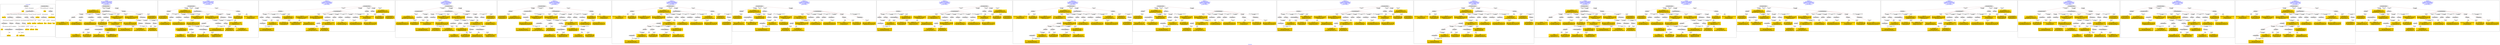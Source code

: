 digraph n0 {
fontcolor="blue"
remincross="true"
label="s05-met.json"
subgraph cluster_0 {
label="1-correct model"
n2[style="filled",color="white",fillcolor="lightgray",label="E12_Production1"];
n3[style="filled",color="white",fillcolor="lightgray",label="E21_Person1"];
n4[style="filled",color="white",fillcolor="lightgray",label="E55_Type3"];
n5[style="filled",color="white",fillcolor="lightgray",label="E52_Time-Span1"];
n6[style="filled",color="white",fillcolor="lightgray",label="E53_Place1"];
n7[style="filled",color="white",fillcolor="lightgray",label="E82_Actor_Appellation1"];
n8[shape="plaintext",style="filled",fillcolor="gold",label="Person URI"];
n9[style="filled",color="white",fillcolor="lightgray",label="E22_Man-Made_Object1"];
n10[style="filled",color="white",fillcolor="lightgray",label="E8_Acquisition1"];
n11[style="filled",color="white",fillcolor="lightgray",label="E55_Type1"];
n12[style="filled",color="white",fillcolor="lightgray",label="E55_Type2"];
n13[shape="plaintext",style="filled",fillcolor="gold",label="Description"];
n14[style="filled",color="white",fillcolor="lightgray",label="E54_Dimension1"];
n15[shape="plaintext",style="filled",fillcolor="gold",label="Object URI"];
n16[style="filled",color="white",fillcolor="lightgray",label="E33_Linguistic_Object1"];
n17[style="filled",color="white",fillcolor="lightgray",label="E55_Type4"];
n18[shape="plaintext",style="filled",fillcolor="gold",label="values"];
n19[style="filled",color="white",fillcolor="lightgray",label="E38_Image1"];
n20[shape="plaintext",style="filled",fillcolor="gold",label="image"];
n21[style="filled",color="white",fillcolor="lightgray",label="E44_Place_Appellation1"];
n22[shape="plaintext",style="filled",fillcolor="gold",label="Geography"];
n23[shape="plaintext",style="filled",fillcolor="gold",label="Date"];
n24[shape="plaintext",style="filled",fillcolor="gold",label="values"];
n25[shape="plaintext",style="filled",fillcolor="gold",label="Classification URI"];
n26[shape="plaintext",style="filled",fillcolor="gold",label="Classification"];
n27[shape="plaintext",style="filled",fillcolor="gold",label="Culture URI"];
n28[shape="plaintext",style="filled",fillcolor="gold",label="Culture"];
n29[shape="plaintext",style="filled",fillcolor="gold",label="Medium URI"];
n30[shape="plaintext",style="filled",fillcolor="gold",label="Medium"];
n31[shape="plaintext",style="filled",fillcolor="gold",label="ProvenanceTypeURI"];
n32[shape="plaintext",style="filled",fillcolor="gold",label="Appellation URI"];
n33[shape="plaintext",style="filled",fillcolor="gold",label="Who"];
n34[shape="plaintext",style="filled",fillcolor="gold",label="Credit Line"];
}
subgraph cluster_1 {
label="candidate 0\nlink coherence:0.8709677419354839\nnode coherence:0.9354838709677419\nconfidence:0.4571329724113299\nmapping score:0.5105019107559868\ncost:30.99914\n-precision:0.61-recall:0.59"
n36[style="filled",color="white",fillcolor="lightgray",label="E12_Production1"];
n37[style="filled",color="white",fillcolor="lightgray",label="E21_Person1"];
n38[style="filled",color="white",fillcolor="lightgray",label="E52_Time-Span2"];
n39[style="filled",color="white",fillcolor="lightgray",label="E55_Type1"];
n40[style="filled",color="white",fillcolor="lightgray",label="E74_Group1"];
n41[style="filled",color="white",fillcolor="lightgray",label="E82_Actor_Appellation1"];
n42[style="filled",color="white",fillcolor="lightgray",label="E22_Man-Made_Object1"];
n43[style="filled",color="white",fillcolor="lightgray",label="E35_Title1"];
n44[style="filled",color="white",fillcolor="lightgray",label="E38_Image1"];
n45[style="filled",color="white",fillcolor="lightgray",label="E54_Dimension1"];
n46[style="filled",color="white",fillcolor="lightgray",label="E55_Type2"];
n47[style="filled",color="white",fillcolor="lightgray",label="E8_Acquisition1"];
n48[style="filled",color="white",fillcolor="lightgray",label="E33_Linguistic_Object1"];
n49[style="filled",color="white",fillcolor="lightgray",label="E55_Type3"];
n50[shape="plaintext",style="filled",fillcolor="gold",label="Culture\n[E74_Group,label,0.516]\n[E74_Group,classLink,0.273]\n[E55_Type,label,0.123]\n[E8_Acquisition,P3_has_note,0.088]"];
n51[shape="plaintext",style="filled",fillcolor="gold",label="values\n[E54_Dimension,P3_has_note,0.714]\n[E22_Man-Made_Object,classLink,0.116]\n[E22_Man-Made_Object,P3_has_note,0.099]\n[E34_Inscription,P3_has_note,0.072]"];
n52[shape="plaintext",style="filled",fillcolor="gold",label="Geography\n[E12_Production,P3_has_note,0.388]\n[E33_Linguistic_Object,P3_has_note,0.251]\n[E35_Title,label,0.197]\n[E22_Man-Made_Object,P3_has_note,0.163]"];
n53[shape="plaintext",style="filled",fillcolor="gold",label="Object URI\n[E22_Man-Made_Object,classLink,0.857]\n[E22_Man-Made_Object,P3_has_note,0.051]\n[E30_Right,P3_has_note,0.048]\n[E35_Title,label,0.044]"];
n54[shape="plaintext",style="filled",fillcolor="gold",label="Classification\n[E55_Type,classLink,0.369]\n[E55_Type,label,0.346]\n[E31_Document,classLink,0.149]\n[E33_Linguistic_Object,P3_has_note,0.137]"];
n55[shape="plaintext",style="filled",fillcolor="gold",label="Culture URI\n[E55_Type,classLink,0.475]\n[E74_Group,classLink,0.335]\n[E57_Material,classLink,0.13]\n[E55_Type,label,0.06]"];
n56[shape="plaintext",style="filled",fillcolor="gold",label="image\n[E38_Image,classLink,0.604]\n[E78_Collection,classLink,0.174]\n[E22_Man-Made_Object,classLink,0.156]\n[E21_Person,classLink,0.066]"];
n57[shape="plaintext",style="filled",fillcolor="gold",label="Description\n[E22_Man-Made_Object,P3_has_note,0.316]\n[E73_Information_Object,P3_has_note,0.293]\n[E33_Linguistic_Object,P3_has_note,0.276]\n[E35_Title,label,0.115]"];
n58[shape="plaintext",style="filled",fillcolor="gold",label="Date\n[E52_Time-Span,P82_at_some_time_within,0.355]\n[E52_Time-Span,label,0.289]\n[E52_Time-Span,P82a_begin_of_the_begin,0.245]\n[E52_Time-Span,P82b_end_of_the_end,0.111]"];
n59[shape="plaintext",style="filled",fillcolor="gold",label="Credit Line\n[E30_Right,P3_has_note,0.415]\n[E8_Acquisition,P3_has_note,0.38]\n[E22_Man-Made_Object,P3_has_note,0.104]\n[E33_Linguistic_Object,P3_has_note,0.101]"];
n60[shape="plaintext",style="filled",fillcolor="gold",label="Who\n[E82_Actor_Appellation,label,0.552]\n[E30_Right,P3_has_note,0.152]\n[E8_Acquisition,P3_has_note,0.149]\n[E22_Man-Made_Object,classLink,0.146]"];
n61[shape="plaintext",style="filled",fillcolor="gold",label="values\n[E22_Man-Made_Object,P3_has_note,0.27]\n[E33_Linguistic_Object,P3_has_note,0.269]\n[E73_Information_Object,P3_has_note,0.236]\n[E8_Acquisition,P3_has_note,0.225]"];
n62[shape="plaintext",style="filled",fillcolor="gold",label="Person URI\n[E21_Person,classLink,0.368]\n[E82_Actor_Appellation,classLink,0.316]\n[E39_Actor,classLink,0.236]\n[E30_Right,P3_has_note,0.08]"];
n63[shape="plaintext",style="filled",fillcolor="gold",label="Medium\n[E29_Design_or_Procedure,P3_has_note,0.331]\n[E57_Material,label,0.254]\n[E55_Type,label,0.244]\n[E57_Material,classLink,0.17]"];
n64[shape="plaintext",style="filled",fillcolor="gold",label="Classification URI\n[E55_Type,classLink,0.545]\n[E55_Type,label,0.163]\n[E74_Group,classLink,0.15]\n[E57_Material,classLink,0.142]"];
n65[shape="plaintext",style="filled",fillcolor="gold",label="Medium URI\n[E55_Type,classLink,0.396]\n[E57_Material,classLink,0.386]\n[E74_Group,classLink,0.186]\n[E55_Type,label,0.032]"];
n66[shape="plaintext",style="filled",fillcolor="gold",label="ProvenanceTypeURI\n[E55_Type,classLink,0.676]\n[E74_Group,classLink,0.16]\n[E57_Material,classLink,0.142]\n[E55_Type,label,0.022]"];
n67[shape="plaintext",style="filled",fillcolor="gold",label="Appellation URI\n[E82_Actor_Appellation,classLink,0.881]\n[E21_Person,classLink,0.063]\n[E39_Actor,classLink,0.042]\n[E30_Right,P3_has_note,0.014]"];
}
subgraph cluster_2 {
label="candidate 1\nlink coherence:0.8709677419354839\nnode coherence:0.9354838709677419\nconfidence:0.4571329724113299\nmapping score:0.5105019107559868\ncost:30.99917\n-precision:0.61-recall:0.59"
n69[style="filled",color="white",fillcolor="lightgray",label="E12_Production1"];
n70[style="filled",color="white",fillcolor="lightgray",label="E21_Person1"];
n71[style="filled",color="white",fillcolor="lightgray",label="E52_Time-Span2"];
n72[style="filled",color="white",fillcolor="lightgray",label="E55_Type1"];
n73[style="filled",color="white",fillcolor="lightgray",label="E74_Group1"];
n74[style="filled",color="white",fillcolor="lightgray",label="E82_Actor_Appellation1"];
n75[style="filled",color="white",fillcolor="lightgray",label="E22_Man-Made_Object1"];
n76[style="filled",color="white",fillcolor="lightgray",label="E35_Title1"];
n77[style="filled",color="white",fillcolor="lightgray",label="E38_Image1"];
n78[style="filled",color="white",fillcolor="lightgray",label="E54_Dimension1"];
n79[style="filled",color="white",fillcolor="lightgray",label="E8_Acquisition1"];
n80[style="filled",color="white",fillcolor="lightgray",label="E33_Linguistic_Object1"];
n81[style="filled",color="white",fillcolor="lightgray",label="E55_Type2"];
n82[style="filled",color="white",fillcolor="lightgray",label="E55_Type3"];
n83[shape="plaintext",style="filled",fillcolor="gold",label="Culture\n[E74_Group,label,0.516]\n[E74_Group,classLink,0.273]\n[E55_Type,label,0.123]\n[E8_Acquisition,P3_has_note,0.088]"];
n84[shape="plaintext",style="filled",fillcolor="gold",label="values\n[E54_Dimension,P3_has_note,0.714]\n[E22_Man-Made_Object,classLink,0.116]\n[E22_Man-Made_Object,P3_has_note,0.099]\n[E34_Inscription,P3_has_note,0.072]"];
n85[shape="plaintext",style="filled",fillcolor="gold",label="Geography\n[E12_Production,P3_has_note,0.388]\n[E33_Linguistic_Object,P3_has_note,0.251]\n[E35_Title,label,0.197]\n[E22_Man-Made_Object,P3_has_note,0.163]"];
n86[shape="plaintext",style="filled",fillcolor="gold",label="Object URI\n[E22_Man-Made_Object,classLink,0.857]\n[E22_Man-Made_Object,P3_has_note,0.051]\n[E30_Right,P3_has_note,0.048]\n[E35_Title,label,0.044]"];
n87[shape="plaintext",style="filled",fillcolor="gold",label="Classification\n[E55_Type,classLink,0.369]\n[E55_Type,label,0.346]\n[E31_Document,classLink,0.149]\n[E33_Linguistic_Object,P3_has_note,0.137]"];
n88[shape="plaintext",style="filled",fillcolor="gold",label="Culture URI\n[E55_Type,classLink,0.475]\n[E74_Group,classLink,0.335]\n[E57_Material,classLink,0.13]\n[E55_Type,label,0.06]"];
n89[shape="plaintext",style="filled",fillcolor="gold",label="image\n[E38_Image,classLink,0.604]\n[E78_Collection,classLink,0.174]\n[E22_Man-Made_Object,classLink,0.156]\n[E21_Person,classLink,0.066]"];
n90[shape="plaintext",style="filled",fillcolor="gold",label="Description\n[E22_Man-Made_Object,P3_has_note,0.316]\n[E73_Information_Object,P3_has_note,0.293]\n[E33_Linguistic_Object,P3_has_note,0.276]\n[E35_Title,label,0.115]"];
n91[shape="plaintext",style="filled",fillcolor="gold",label="Date\n[E52_Time-Span,P82_at_some_time_within,0.355]\n[E52_Time-Span,label,0.289]\n[E52_Time-Span,P82a_begin_of_the_begin,0.245]\n[E52_Time-Span,P82b_end_of_the_end,0.111]"];
n92[shape="plaintext",style="filled",fillcolor="gold",label="Credit Line\n[E30_Right,P3_has_note,0.415]\n[E8_Acquisition,P3_has_note,0.38]\n[E22_Man-Made_Object,P3_has_note,0.104]\n[E33_Linguistic_Object,P3_has_note,0.101]"];
n93[shape="plaintext",style="filled",fillcolor="gold",label="Who\n[E82_Actor_Appellation,label,0.552]\n[E30_Right,P3_has_note,0.152]\n[E8_Acquisition,P3_has_note,0.149]\n[E22_Man-Made_Object,classLink,0.146]"];
n94[shape="plaintext",style="filled",fillcolor="gold",label="values\n[E22_Man-Made_Object,P3_has_note,0.27]\n[E33_Linguistic_Object,P3_has_note,0.269]\n[E73_Information_Object,P3_has_note,0.236]\n[E8_Acquisition,P3_has_note,0.225]"];
n95[shape="plaintext",style="filled",fillcolor="gold",label="Person URI\n[E21_Person,classLink,0.368]\n[E82_Actor_Appellation,classLink,0.316]\n[E39_Actor,classLink,0.236]\n[E30_Right,P3_has_note,0.08]"];
n96[shape="plaintext",style="filled",fillcolor="gold",label="Medium\n[E29_Design_or_Procedure,P3_has_note,0.331]\n[E57_Material,label,0.254]\n[E55_Type,label,0.244]\n[E57_Material,classLink,0.17]"];
n97[shape="plaintext",style="filled",fillcolor="gold",label="Classification URI\n[E55_Type,classLink,0.545]\n[E55_Type,label,0.163]\n[E74_Group,classLink,0.15]\n[E57_Material,classLink,0.142]"];
n98[shape="plaintext",style="filled",fillcolor="gold",label="Medium URI\n[E55_Type,classLink,0.396]\n[E57_Material,classLink,0.386]\n[E74_Group,classLink,0.186]\n[E55_Type,label,0.032]"];
n99[shape="plaintext",style="filled",fillcolor="gold",label="ProvenanceTypeURI\n[E55_Type,classLink,0.676]\n[E74_Group,classLink,0.16]\n[E57_Material,classLink,0.142]\n[E55_Type,label,0.022]"];
n100[shape="plaintext",style="filled",fillcolor="gold",label="Appellation URI\n[E82_Actor_Appellation,classLink,0.881]\n[E21_Person,classLink,0.063]\n[E39_Actor,classLink,0.042]\n[E30_Right,P3_has_note,0.014]"];
}
subgraph cluster_3 {
label="candidate 10\nlink coherence:0.84375\nnode coherence:0.9354838709677419\nconfidence:0.4532251106528029\nmapping score:0.5091992901698111\ncost:31.99924\n-precision:0.5-recall:0.5"
n102[style="filled",color="white",fillcolor="lightgray",label="E12_Production1"];
n103[style="filled",color="white",fillcolor="lightgray",label="E55_Type1"];
n104[style="filled",color="white",fillcolor="lightgray",label="E21_Person1"];
n105[style="filled",color="white",fillcolor="lightgray",label="E67_Birth1"];
n106[style="filled",color="white",fillcolor="lightgray",label="E74_Group1"];
n107[style="filled",color="white",fillcolor="lightgray",label="E82_Actor_Appellation1"];
n108[style="filled",color="white",fillcolor="lightgray",label="E22_Man-Made_Object1"];
n109[style="filled",color="white",fillcolor="lightgray",label="E35_Title1"];
n110[style="filled",color="white",fillcolor="lightgray",label="E38_Image1"];
n111[style="filled",color="white",fillcolor="lightgray",label="E54_Dimension1"];
n112[style="filled",color="white",fillcolor="lightgray",label="E8_Acquisition1"];
n113[style="filled",color="white",fillcolor="lightgray",label="E33_Linguistic_Object1"];
n114[style="filled",color="white",fillcolor="lightgray",label="E55_Type2"];
n115[style="filled",color="white",fillcolor="lightgray",label="E55_Type3"];
n116[style="filled",color="white",fillcolor="lightgray",label="E52_Time-Span1"];
n117[shape="plaintext",style="filled",fillcolor="gold",label="Culture\n[E74_Group,label,0.516]\n[E74_Group,classLink,0.273]\n[E55_Type,label,0.123]\n[E8_Acquisition,P3_has_note,0.088]"];
n118[shape="plaintext",style="filled",fillcolor="gold",label="values\n[E54_Dimension,P3_has_note,0.714]\n[E22_Man-Made_Object,classLink,0.116]\n[E22_Man-Made_Object,P3_has_note,0.099]\n[E34_Inscription,P3_has_note,0.072]"];
n119[shape="plaintext",style="filled",fillcolor="gold",label="Geography\n[E12_Production,P3_has_note,0.388]\n[E33_Linguistic_Object,P3_has_note,0.251]\n[E35_Title,label,0.197]\n[E22_Man-Made_Object,P3_has_note,0.163]"];
n120[shape="plaintext",style="filled",fillcolor="gold",label="Object URI\n[E22_Man-Made_Object,classLink,0.857]\n[E22_Man-Made_Object,P3_has_note,0.051]\n[E30_Right,P3_has_note,0.048]\n[E35_Title,label,0.044]"];
n121[shape="plaintext",style="filled",fillcolor="gold",label="Classification\n[E55_Type,classLink,0.369]\n[E55_Type,label,0.346]\n[E31_Document,classLink,0.149]\n[E33_Linguistic_Object,P3_has_note,0.137]"];
n122[shape="plaintext",style="filled",fillcolor="gold",label="Medium URI\n[E55_Type,classLink,0.396]\n[E57_Material,classLink,0.386]\n[E74_Group,classLink,0.186]\n[E55_Type,label,0.032]"];
n123[shape="plaintext",style="filled",fillcolor="gold",label="Date\n[E52_Time-Span,P82_at_some_time_within,0.355]\n[E52_Time-Span,label,0.289]\n[E52_Time-Span,P82a_begin_of_the_begin,0.245]\n[E52_Time-Span,P82b_end_of_the_end,0.111]"];
n124[shape="plaintext",style="filled",fillcolor="gold",label="image\n[E38_Image,classLink,0.604]\n[E78_Collection,classLink,0.174]\n[E22_Man-Made_Object,classLink,0.156]\n[E21_Person,classLink,0.066]"];
n125[shape="plaintext",style="filled",fillcolor="gold",label="Description\n[E22_Man-Made_Object,P3_has_note,0.316]\n[E73_Information_Object,P3_has_note,0.293]\n[E33_Linguistic_Object,P3_has_note,0.276]\n[E35_Title,label,0.115]"];
n126[shape="plaintext",style="filled",fillcolor="gold",label="Credit Line\n[E30_Right,P3_has_note,0.415]\n[E8_Acquisition,P3_has_note,0.38]\n[E22_Man-Made_Object,P3_has_note,0.104]\n[E33_Linguistic_Object,P3_has_note,0.101]"];
n127[shape="plaintext",style="filled",fillcolor="gold",label="Who\n[E82_Actor_Appellation,label,0.552]\n[E30_Right,P3_has_note,0.152]\n[E8_Acquisition,P3_has_note,0.149]\n[E22_Man-Made_Object,classLink,0.146]"];
n128[shape="plaintext",style="filled",fillcolor="gold",label="values\n[E22_Man-Made_Object,P3_has_note,0.27]\n[E33_Linguistic_Object,P3_has_note,0.269]\n[E73_Information_Object,P3_has_note,0.236]\n[E8_Acquisition,P3_has_note,0.225]"];
n129[shape="plaintext",style="filled",fillcolor="gold",label="Person URI\n[E21_Person,classLink,0.368]\n[E82_Actor_Appellation,classLink,0.316]\n[E39_Actor,classLink,0.236]\n[E30_Right,P3_has_note,0.08]"];
n130[shape="plaintext",style="filled",fillcolor="gold",label="Medium\n[E29_Design_or_Procedure,P3_has_note,0.331]\n[E57_Material,label,0.254]\n[E55_Type,label,0.244]\n[E57_Material,classLink,0.17]"];
n131[shape="plaintext",style="filled",fillcolor="gold",label="Classification URI\n[E55_Type,classLink,0.545]\n[E55_Type,label,0.163]\n[E74_Group,classLink,0.15]\n[E57_Material,classLink,0.142]"];
n132[shape="plaintext",style="filled",fillcolor="gold",label="Culture URI\n[E55_Type,classLink,0.475]\n[E74_Group,classLink,0.335]\n[E57_Material,classLink,0.13]\n[E55_Type,label,0.06]"];
n133[shape="plaintext",style="filled",fillcolor="gold",label="ProvenanceTypeURI\n[E55_Type,classLink,0.676]\n[E74_Group,classLink,0.16]\n[E57_Material,classLink,0.142]\n[E55_Type,label,0.022]"];
n134[shape="plaintext",style="filled",fillcolor="gold",label="Appellation URI\n[E82_Actor_Appellation,classLink,0.881]\n[E21_Person,classLink,0.063]\n[E39_Actor,classLink,0.042]\n[E30_Right,P3_has_note,0.014]"];
}
subgraph cluster_4 {
label="candidate 11\nlink coherence:0.84375\nnode coherence:0.9354838709677419\nconfidence:0.4532251106528029\nmapping score:0.5091992901698111\ncost:130.99914\n-precision:0.59-recall:0.59"
n136[style="filled",color="white",fillcolor="lightgray",label="E12_Production1"];
n137[style="filled",color="white",fillcolor="lightgray",label="E21_Person1"];
n138[style="filled",color="white",fillcolor="lightgray",label="E52_Time-Span2"];
n139[style="filled",color="white",fillcolor="lightgray",label="E55_Type1"];
n140[style="filled",color="white",fillcolor="lightgray",label="E74_Group1"];
n141[style="filled",color="white",fillcolor="lightgray",label="E82_Actor_Appellation1"];
n142[style="filled",color="white",fillcolor="lightgray",label="E22_Man-Made_Object1"];
n143[style="filled",color="white",fillcolor="lightgray",label="E35_Title1"];
n144[style="filled",color="white",fillcolor="lightgray",label="E38_Image1"];
n145[style="filled",color="white",fillcolor="lightgray",label="E54_Dimension1"];
n146[style="filled",color="white",fillcolor="lightgray",label="E55_Type2"];
n147[style="filled",color="white",fillcolor="lightgray",label="E8_Acquisition1"];
n148[style="filled",color="white",fillcolor="lightgray",label="E33_Linguistic_Object1"];
n149[style="filled",color="white",fillcolor="lightgray",label="E55_Type3"];
n150[style="filled",color="white",fillcolor="lightgray",label="E33_Linguistic_Object2"];
n151[shape="plaintext",style="filled",fillcolor="gold",label="Culture\n[E74_Group,label,0.516]\n[E74_Group,classLink,0.273]\n[E55_Type,label,0.123]\n[E8_Acquisition,P3_has_note,0.088]"];
n152[shape="plaintext",style="filled",fillcolor="gold",label="values\n[E54_Dimension,P3_has_note,0.714]\n[E22_Man-Made_Object,classLink,0.116]\n[E22_Man-Made_Object,P3_has_note,0.099]\n[E34_Inscription,P3_has_note,0.072]"];
n153[shape="plaintext",style="filled",fillcolor="gold",label="Geography\n[E12_Production,P3_has_note,0.388]\n[E33_Linguistic_Object,P3_has_note,0.251]\n[E35_Title,label,0.197]\n[E22_Man-Made_Object,P3_has_note,0.163]"];
n154[shape="plaintext",style="filled",fillcolor="gold",label="Object URI\n[E22_Man-Made_Object,classLink,0.857]\n[E22_Man-Made_Object,P3_has_note,0.051]\n[E30_Right,P3_has_note,0.048]\n[E35_Title,label,0.044]"];
n155[shape="plaintext",style="filled",fillcolor="gold",label="Classification\n[E55_Type,classLink,0.369]\n[E55_Type,label,0.346]\n[E31_Document,classLink,0.149]\n[E33_Linguistic_Object,P3_has_note,0.137]"];
n156[shape="plaintext",style="filled",fillcolor="gold",label="Medium URI\n[E55_Type,classLink,0.396]\n[E57_Material,classLink,0.386]\n[E74_Group,classLink,0.186]\n[E55_Type,label,0.032]"];
n157[shape="plaintext",style="filled",fillcolor="gold",label="image\n[E38_Image,classLink,0.604]\n[E78_Collection,classLink,0.174]\n[E22_Man-Made_Object,classLink,0.156]\n[E21_Person,classLink,0.066]"];
n158[shape="plaintext",style="filled",fillcolor="gold",label="Description\n[E22_Man-Made_Object,P3_has_note,0.316]\n[E73_Information_Object,P3_has_note,0.293]\n[E33_Linguistic_Object,P3_has_note,0.276]\n[E35_Title,label,0.115]"];
n159[shape="plaintext",style="filled",fillcolor="gold",label="Date\n[E52_Time-Span,P82_at_some_time_within,0.355]\n[E52_Time-Span,label,0.289]\n[E52_Time-Span,P82a_begin_of_the_begin,0.245]\n[E52_Time-Span,P82b_end_of_the_end,0.111]"];
n160[shape="plaintext",style="filled",fillcolor="gold",label="Credit Line\n[E30_Right,P3_has_note,0.415]\n[E8_Acquisition,P3_has_note,0.38]\n[E22_Man-Made_Object,P3_has_note,0.104]\n[E33_Linguistic_Object,P3_has_note,0.101]"];
n161[shape="plaintext",style="filled",fillcolor="gold",label="Who\n[E82_Actor_Appellation,label,0.552]\n[E30_Right,P3_has_note,0.152]\n[E8_Acquisition,P3_has_note,0.149]\n[E22_Man-Made_Object,classLink,0.146]"];
n162[shape="plaintext",style="filled",fillcolor="gold",label="values\n[E22_Man-Made_Object,P3_has_note,0.27]\n[E33_Linguistic_Object,P3_has_note,0.269]\n[E73_Information_Object,P3_has_note,0.236]\n[E8_Acquisition,P3_has_note,0.225]"];
n163[shape="plaintext",style="filled",fillcolor="gold",label="Person URI\n[E21_Person,classLink,0.368]\n[E82_Actor_Appellation,classLink,0.316]\n[E39_Actor,classLink,0.236]\n[E30_Right,P3_has_note,0.08]"];
n164[shape="plaintext",style="filled",fillcolor="gold",label="Medium\n[E29_Design_or_Procedure,P3_has_note,0.331]\n[E57_Material,label,0.254]\n[E55_Type,label,0.244]\n[E57_Material,classLink,0.17]"];
n165[shape="plaintext",style="filled",fillcolor="gold",label="Classification URI\n[E55_Type,classLink,0.545]\n[E55_Type,label,0.163]\n[E74_Group,classLink,0.15]\n[E57_Material,classLink,0.142]"];
n166[shape="plaintext",style="filled",fillcolor="gold",label="Culture URI\n[E55_Type,classLink,0.475]\n[E74_Group,classLink,0.335]\n[E57_Material,classLink,0.13]\n[E55_Type,label,0.06]"];
n167[shape="plaintext",style="filled",fillcolor="gold",label="ProvenanceTypeURI\n[E55_Type,classLink,0.676]\n[E74_Group,classLink,0.16]\n[E57_Material,classLink,0.142]\n[E55_Type,label,0.022]"];
n168[shape="plaintext",style="filled",fillcolor="gold",label="Appellation URI\n[E82_Actor_Appellation,classLink,0.881]\n[E21_Person,classLink,0.063]\n[E39_Actor,classLink,0.042]\n[E30_Right,P3_has_note,0.014]"];
}
subgraph cluster_5 {
label="candidate 12\nlink coherence:0.84375\nnode coherence:0.9354838709677419\nconfidence:0.4532251106528029\nmapping score:0.5091992901698111\ncost:130.99917\n-precision:0.56-recall:0.56"
n170[style="filled",color="white",fillcolor="lightgray",label="E12_Production1"];
n171[style="filled",color="white",fillcolor="lightgray",label="E21_Person1"];
n172[style="filled",color="white",fillcolor="lightgray",label="E52_Time-Span2"];
n173[style="filled",color="white",fillcolor="lightgray",label="E55_Type1"];
n174[style="filled",color="white",fillcolor="lightgray",label="E74_Group1"];
n175[style="filled",color="white",fillcolor="lightgray",label="E82_Actor_Appellation1"];
n176[style="filled",color="white",fillcolor="lightgray",label="E22_Man-Made_Object1"];
n177[style="filled",color="white",fillcolor="lightgray",label="E35_Title1"];
n178[style="filled",color="white",fillcolor="lightgray",label="E38_Image1"];
n179[style="filled",color="white",fillcolor="lightgray",label="E54_Dimension1"];
n180[style="filled",color="white",fillcolor="lightgray",label="E8_Acquisition1"];
n181[style="filled",color="white",fillcolor="lightgray",label="E33_Linguistic_Object1"];
n182[style="filled",color="white",fillcolor="lightgray",label="E55_Type2"];
n183[style="filled",color="white",fillcolor="lightgray",label="E55_Type3"];
n184[style="filled",color="white",fillcolor="lightgray",label="E33_Linguistic_Object2"];
n185[shape="plaintext",style="filled",fillcolor="gold",label="Culture\n[E74_Group,label,0.516]\n[E74_Group,classLink,0.273]\n[E55_Type,label,0.123]\n[E8_Acquisition,P3_has_note,0.088]"];
n186[shape="plaintext",style="filled",fillcolor="gold",label="values\n[E54_Dimension,P3_has_note,0.714]\n[E22_Man-Made_Object,classLink,0.116]\n[E22_Man-Made_Object,P3_has_note,0.099]\n[E34_Inscription,P3_has_note,0.072]"];
n187[shape="plaintext",style="filled",fillcolor="gold",label="Geography\n[E12_Production,P3_has_note,0.388]\n[E33_Linguistic_Object,P3_has_note,0.251]\n[E35_Title,label,0.197]\n[E22_Man-Made_Object,P3_has_note,0.163]"];
n188[shape="plaintext",style="filled",fillcolor="gold",label="Object URI\n[E22_Man-Made_Object,classLink,0.857]\n[E22_Man-Made_Object,P3_has_note,0.051]\n[E30_Right,P3_has_note,0.048]\n[E35_Title,label,0.044]"];
n189[shape="plaintext",style="filled",fillcolor="gold",label="Classification\n[E55_Type,classLink,0.369]\n[E55_Type,label,0.346]\n[E31_Document,classLink,0.149]\n[E33_Linguistic_Object,P3_has_note,0.137]"];
n190[shape="plaintext",style="filled",fillcolor="gold",label="Medium URI\n[E55_Type,classLink,0.396]\n[E57_Material,classLink,0.386]\n[E74_Group,classLink,0.186]\n[E55_Type,label,0.032]"];
n191[shape="plaintext",style="filled",fillcolor="gold",label="image\n[E38_Image,classLink,0.604]\n[E78_Collection,classLink,0.174]\n[E22_Man-Made_Object,classLink,0.156]\n[E21_Person,classLink,0.066]"];
n192[shape="plaintext",style="filled",fillcolor="gold",label="Description\n[E22_Man-Made_Object,P3_has_note,0.316]\n[E73_Information_Object,P3_has_note,0.293]\n[E33_Linguistic_Object,P3_has_note,0.276]\n[E35_Title,label,0.115]"];
n193[shape="plaintext",style="filled",fillcolor="gold",label="Date\n[E52_Time-Span,P82_at_some_time_within,0.355]\n[E52_Time-Span,label,0.289]\n[E52_Time-Span,P82a_begin_of_the_begin,0.245]\n[E52_Time-Span,P82b_end_of_the_end,0.111]"];
n194[shape="plaintext",style="filled",fillcolor="gold",label="Credit Line\n[E30_Right,P3_has_note,0.415]\n[E8_Acquisition,P3_has_note,0.38]\n[E22_Man-Made_Object,P3_has_note,0.104]\n[E33_Linguistic_Object,P3_has_note,0.101]"];
n195[shape="plaintext",style="filled",fillcolor="gold",label="Who\n[E82_Actor_Appellation,label,0.552]\n[E30_Right,P3_has_note,0.152]\n[E8_Acquisition,P3_has_note,0.149]\n[E22_Man-Made_Object,classLink,0.146]"];
n196[shape="plaintext",style="filled",fillcolor="gold",label="values\n[E22_Man-Made_Object,P3_has_note,0.27]\n[E33_Linguistic_Object,P3_has_note,0.269]\n[E73_Information_Object,P3_has_note,0.236]\n[E8_Acquisition,P3_has_note,0.225]"];
n197[shape="plaintext",style="filled",fillcolor="gold",label="Person URI\n[E21_Person,classLink,0.368]\n[E82_Actor_Appellation,classLink,0.316]\n[E39_Actor,classLink,0.236]\n[E30_Right,P3_has_note,0.08]"];
n198[shape="plaintext",style="filled",fillcolor="gold",label="Medium\n[E29_Design_or_Procedure,P3_has_note,0.331]\n[E57_Material,label,0.254]\n[E55_Type,label,0.244]\n[E57_Material,classLink,0.17]"];
n199[shape="plaintext",style="filled",fillcolor="gold",label="Classification URI\n[E55_Type,classLink,0.545]\n[E55_Type,label,0.163]\n[E74_Group,classLink,0.15]\n[E57_Material,classLink,0.142]"];
n200[shape="plaintext",style="filled",fillcolor="gold",label="Culture URI\n[E55_Type,classLink,0.475]\n[E74_Group,classLink,0.335]\n[E57_Material,classLink,0.13]\n[E55_Type,label,0.06]"];
n201[shape="plaintext",style="filled",fillcolor="gold",label="ProvenanceTypeURI\n[E55_Type,classLink,0.676]\n[E74_Group,classLink,0.16]\n[E57_Material,classLink,0.142]\n[E55_Type,label,0.022]"];
n202[shape="plaintext",style="filled",fillcolor="gold",label="Appellation URI\n[E82_Actor_Appellation,classLink,0.881]\n[E21_Person,classLink,0.063]\n[E39_Actor,classLink,0.042]\n[E30_Right,P3_has_note,0.014]"];
}
subgraph cluster_6 {
label="candidate 13\nlink coherence:0.84375\nnode coherence:0.9354838709677419\nconfidence:0.4532251106528029\nmapping score:0.5091992901698111\ncost:130.9992\n-precision:0.53-recall:0.53"
n204[style="filled",color="white",fillcolor="lightgray",label="E12_Production1"];
n205[style="filled",color="white",fillcolor="lightgray",label="E21_Person1"];
n206[style="filled",color="white",fillcolor="lightgray",label="E67_Birth1"];
n207[style="filled",color="white",fillcolor="lightgray",label="E74_Group1"];
n208[style="filled",color="white",fillcolor="lightgray",label="E82_Actor_Appellation1"];
n209[style="filled",color="white",fillcolor="lightgray",label="E22_Man-Made_Object1"];
n210[style="filled",color="white",fillcolor="lightgray",label="E35_Title1"];
n211[style="filled",color="white",fillcolor="lightgray",label="E38_Image1"];
n212[style="filled",color="white",fillcolor="lightgray",label="E54_Dimension1"];
n213[style="filled",color="white",fillcolor="lightgray",label="E8_Acquisition1"];
n214[style="filled",color="white",fillcolor="lightgray",label="E33_Linguistic_Object2"];
n215[style="filled",color="white",fillcolor="lightgray",label="E55_Type1"];
n216[style="filled",color="white",fillcolor="lightgray",label="E55_Type2"];
n217[style="filled",color="white",fillcolor="lightgray",label="E52_Time-Span1"];
n218[style="filled",color="white",fillcolor="lightgray",label="E55_Type3"];
n219[shape="plaintext",style="filled",fillcolor="gold",label="Culture\n[E74_Group,label,0.516]\n[E74_Group,classLink,0.273]\n[E55_Type,label,0.123]\n[E8_Acquisition,P3_has_note,0.088]"];
n220[shape="plaintext",style="filled",fillcolor="gold",label="values\n[E54_Dimension,P3_has_note,0.714]\n[E22_Man-Made_Object,classLink,0.116]\n[E22_Man-Made_Object,P3_has_note,0.099]\n[E34_Inscription,P3_has_note,0.072]"];
n221[shape="plaintext",style="filled",fillcolor="gold",label="Geography\n[E12_Production,P3_has_note,0.388]\n[E33_Linguistic_Object,P3_has_note,0.251]\n[E35_Title,label,0.197]\n[E22_Man-Made_Object,P3_has_note,0.163]"];
n222[shape="plaintext",style="filled",fillcolor="gold",label="Object URI\n[E22_Man-Made_Object,classLink,0.857]\n[E22_Man-Made_Object,P3_has_note,0.051]\n[E30_Right,P3_has_note,0.048]\n[E35_Title,label,0.044]"];
n223[shape="plaintext",style="filled",fillcolor="gold",label="Classification\n[E55_Type,classLink,0.369]\n[E55_Type,label,0.346]\n[E31_Document,classLink,0.149]\n[E33_Linguistic_Object,P3_has_note,0.137]"];
n224[shape="plaintext",style="filled",fillcolor="gold",label="Medium URI\n[E55_Type,classLink,0.396]\n[E57_Material,classLink,0.386]\n[E74_Group,classLink,0.186]\n[E55_Type,label,0.032]"];
n225[shape="plaintext",style="filled",fillcolor="gold",label="Date\n[E52_Time-Span,P82_at_some_time_within,0.355]\n[E52_Time-Span,label,0.289]\n[E52_Time-Span,P82a_begin_of_the_begin,0.245]\n[E52_Time-Span,P82b_end_of_the_end,0.111]"];
n226[shape="plaintext",style="filled",fillcolor="gold",label="image\n[E38_Image,classLink,0.604]\n[E78_Collection,classLink,0.174]\n[E22_Man-Made_Object,classLink,0.156]\n[E21_Person,classLink,0.066]"];
n227[shape="plaintext",style="filled",fillcolor="gold",label="Description\n[E22_Man-Made_Object,P3_has_note,0.316]\n[E73_Information_Object,P3_has_note,0.293]\n[E33_Linguistic_Object,P3_has_note,0.276]\n[E35_Title,label,0.115]"];
n228[shape="plaintext",style="filled",fillcolor="gold",label="Credit Line\n[E30_Right,P3_has_note,0.415]\n[E8_Acquisition,P3_has_note,0.38]\n[E22_Man-Made_Object,P3_has_note,0.104]\n[E33_Linguistic_Object,P3_has_note,0.101]"];
n229[shape="plaintext",style="filled",fillcolor="gold",label="Who\n[E82_Actor_Appellation,label,0.552]\n[E30_Right,P3_has_note,0.152]\n[E8_Acquisition,P3_has_note,0.149]\n[E22_Man-Made_Object,classLink,0.146]"];
n230[shape="plaintext",style="filled",fillcolor="gold",label="values\n[E22_Man-Made_Object,P3_has_note,0.27]\n[E33_Linguistic_Object,P3_has_note,0.269]\n[E73_Information_Object,P3_has_note,0.236]\n[E8_Acquisition,P3_has_note,0.225]"];
n231[shape="plaintext",style="filled",fillcolor="gold",label="Person URI\n[E21_Person,classLink,0.368]\n[E82_Actor_Appellation,classLink,0.316]\n[E39_Actor,classLink,0.236]\n[E30_Right,P3_has_note,0.08]"];
n232[shape="plaintext",style="filled",fillcolor="gold",label="Medium\n[E29_Design_or_Procedure,P3_has_note,0.331]\n[E57_Material,label,0.254]\n[E55_Type,label,0.244]\n[E57_Material,classLink,0.17]"];
n233[shape="plaintext",style="filled",fillcolor="gold",label="Classification URI\n[E55_Type,classLink,0.545]\n[E55_Type,label,0.163]\n[E74_Group,classLink,0.15]\n[E57_Material,classLink,0.142]"];
n234[shape="plaintext",style="filled",fillcolor="gold",label="Culture URI\n[E55_Type,classLink,0.475]\n[E74_Group,classLink,0.335]\n[E57_Material,classLink,0.13]\n[E55_Type,label,0.06]"];
n235[shape="plaintext",style="filled",fillcolor="gold",label="ProvenanceTypeURI\n[E55_Type,classLink,0.676]\n[E74_Group,classLink,0.16]\n[E57_Material,classLink,0.142]\n[E55_Type,label,0.022]"];
n236[shape="plaintext",style="filled",fillcolor="gold",label="Appellation URI\n[E82_Actor_Appellation,classLink,0.881]\n[E21_Person,classLink,0.063]\n[E39_Actor,classLink,0.042]\n[E30_Right,P3_has_note,0.014]"];
}
subgraph cluster_7 {
label="candidate 14\nlink coherence:0.84375\nnode coherence:0.9354838709677419\nconfidence:0.4401743610600131\nmapping score:0.504849040305548\ncost:31.99921\n-precision:0.5-recall:0.5"
n238[style="filled",color="white",fillcolor="lightgray",label="E12_Production1"];
n239[style="filled",color="white",fillcolor="lightgray",label="E55_Type1"];
n240[style="filled",color="white",fillcolor="lightgray",label="E21_Person1"];
n241[style="filled",color="white",fillcolor="lightgray",label="E67_Birth1"];
n242[style="filled",color="white",fillcolor="lightgray",label="E74_Group1"];
n243[style="filled",color="white",fillcolor="lightgray",label="E82_Actor_Appellation1"];
n244[style="filled",color="white",fillcolor="lightgray",label="E22_Man-Made_Object1"];
n245[style="filled",color="white",fillcolor="lightgray",label="E35_Title1"];
n246[style="filled",color="white",fillcolor="lightgray",label="E38_Image1"];
n247[style="filled",color="white",fillcolor="lightgray",label="E54_Dimension1"];
n248[style="filled",color="white",fillcolor="lightgray",label="E55_Type2"];
n249[style="filled",color="white",fillcolor="lightgray",label="E8_Acquisition1"];
n250[style="filled",color="white",fillcolor="lightgray",label="E33_Linguistic_Object1"];
n251[style="filled",color="white",fillcolor="lightgray",label="E55_Type3"];
n252[style="filled",color="white",fillcolor="lightgray",label="E52_Time-Span1"];
n253[shape="plaintext",style="filled",fillcolor="gold",label="Culture\n[E74_Group,label,0.516]\n[E74_Group,classLink,0.273]\n[E55_Type,label,0.123]\n[E8_Acquisition,P3_has_note,0.088]"];
n254[shape="plaintext",style="filled",fillcolor="gold",label="values\n[E54_Dimension,P3_has_note,0.714]\n[E22_Man-Made_Object,classLink,0.116]\n[E22_Man-Made_Object,P3_has_note,0.099]\n[E34_Inscription,P3_has_note,0.072]"];
n255[shape="plaintext",style="filled",fillcolor="gold",label="Description\n[E22_Man-Made_Object,P3_has_note,0.316]\n[E73_Information_Object,P3_has_note,0.293]\n[E33_Linguistic_Object,P3_has_note,0.276]\n[E35_Title,label,0.115]"];
n256[shape="plaintext",style="filled",fillcolor="gold",label="Object URI\n[E22_Man-Made_Object,classLink,0.857]\n[E22_Man-Made_Object,P3_has_note,0.051]\n[E30_Right,P3_has_note,0.048]\n[E35_Title,label,0.044]"];
n257[shape="plaintext",style="filled",fillcolor="gold",label="Classification\n[E55_Type,classLink,0.369]\n[E55_Type,label,0.346]\n[E31_Document,classLink,0.149]\n[E33_Linguistic_Object,P3_has_note,0.137]"];
n258[shape="plaintext",style="filled",fillcolor="gold",label="Medium URI\n[E55_Type,classLink,0.396]\n[E57_Material,classLink,0.386]\n[E74_Group,classLink,0.186]\n[E55_Type,label,0.032]"];
n259[shape="plaintext",style="filled",fillcolor="gold",label="Date\n[E52_Time-Span,P82_at_some_time_within,0.355]\n[E52_Time-Span,label,0.289]\n[E52_Time-Span,P82a_begin_of_the_begin,0.245]\n[E52_Time-Span,P82b_end_of_the_end,0.111]"];
n260[shape="plaintext",style="filled",fillcolor="gold",label="image\n[E38_Image,classLink,0.604]\n[E78_Collection,classLink,0.174]\n[E22_Man-Made_Object,classLink,0.156]\n[E21_Person,classLink,0.066]"];
n261[shape="plaintext",style="filled",fillcolor="gold",label="Geography\n[E12_Production,P3_has_note,0.388]\n[E33_Linguistic_Object,P3_has_note,0.251]\n[E35_Title,label,0.197]\n[E22_Man-Made_Object,P3_has_note,0.163]"];
n262[shape="plaintext",style="filled",fillcolor="gold",label="Credit Line\n[E30_Right,P3_has_note,0.415]\n[E8_Acquisition,P3_has_note,0.38]\n[E22_Man-Made_Object,P3_has_note,0.104]\n[E33_Linguistic_Object,P3_has_note,0.101]"];
n263[shape="plaintext",style="filled",fillcolor="gold",label="Who\n[E82_Actor_Appellation,label,0.552]\n[E30_Right,P3_has_note,0.152]\n[E8_Acquisition,P3_has_note,0.149]\n[E22_Man-Made_Object,classLink,0.146]"];
n264[shape="plaintext",style="filled",fillcolor="gold",label="values\n[E22_Man-Made_Object,P3_has_note,0.27]\n[E33_Linguistic_Object,P3_has_note,0.269]\n[E73_Information_Object,P3_has_note,0.236]\n[E8_Acquisition,P3_has_note,0.225]"];
n265[shape="plaintext",style="filled",fillcolor="gold",label="Person URI\n[E21_Person,classLink,0.368]\n[E82_Actor_Appellation,classLink,0.316]\n[E39_Actor,classLink,0.236]\n[E30_Right,P3_has_note,0.08]"];
n266[shape="plaintext",style="filled",fillcolor="gold",label="Medium\n[E29_Design_or_Procedure,P3_has_note,0.331]\n[E57_Material,label,0.254]\n[E55_Type,label,0.244]\n[E57_Material,classLink,0.17]"];
n267[shape="plaintext",style="filled",fillcolor="gold",label="Classification URI\n[E55_Type,classLink,0.545]\n[E55_Type,label,0.163]\n[E74_Group,classLink,0.15]\n[E57_Material,classLink,0.142]"];
n268[shape="plaintext",style="filled",fillcolor="gold",label="Culture URI\n[E55_Type,classLink,0.475]\n[E74_Group,classLink,0.335]\n[E57_Material,classLink,0.13]\n[E55_Type,label,0.06]"];
n269[shape="plaintext",style="filled",fillcolor="gold",label="ProvenanceTypeURI\n[E55_Type,classLink,0.676]\n[E74_Group,classLink,0.16]\n[E57_Material,classLink,0.142]\n[E55_Type,label,0.022]"];
n270[shape="plaintext",style="filled",fillcolor="gold",label="Appellation URI\n[E82_Actor_Appellation,classLink,0.881]\n[E21_Person,classLink,0.063]\n[E39_Actor,classLink,0.042]\n[E30_Right,P3_has_note,0.014]"];
}
subgraph cluster_8 {
label="candidate 15\nlink coherence:0.84375\nnode coherence:0.9354838709677419\nconfidence:0.4401743610600131\nmapping score:0.504849040305548\ncost:31.99924\n-precision:0.47-recall:0.47"
n272[style="filled",color="white",fillcolor="lightgray",label="E12_Production1"];
n273[style="filled",color="white",fillcolor="lightgray",label="E55_Type1"];
n274[style="filled",color="white",fillcolor="lightgray",label="E21_Person1"];
n275[style="filled",color="white",fillcolor="lightgray",label="E67_Birth1"];
n276[style="filled",color="white",fillcolor="lightgray",label="E74_Group1"];
n277[style="filled",color="white",fillcolor="lightgray",label="E82_Actor_Appellation1"];
n278[style="filled",color="white",fillcolor="lightgray",label="E22_Man-Made_Object1"];
n279[style="filled",color="white",fillcolor="lightgray",label="E35_Title1"];
n280[style="filled",color="white",fillcolor="lightgray",label="E38_Image1"];
n281[style="filled",color="white",fillcolor="lightgray",label="E54_Dimension1"];
n282[style="filled",color="white",fillcolor="lightgray",label="E8_Acquisition1"];
n283[style="filled",color="white",fillcolor="lightgray",label="E33_Linguistic_Object1"];
n284[style="filled",color="white",fillcolor="lightgray",label="E55_Type2"];
n285[style="filled",color="white",fillcolor="lightgray",label="E55_Type3"];
n286[style="filled",color="white",fillcolor="lightgray",label="E52_Time-Span1"];
n287[shape="plaintext",style="filled",fillcolor="gold",label="Culture\n[E74_Group,label,0.516]\n[E74_Group,classLink,0.273]\n[E55_Type,label,0.123]\n[E8_Acquisition,P3_has_note,0.088]"];
n288[shape="plaintext",style="filled",fillcolor="gold",label="values\n[E54_Dimension,P3_has_note,0.714]\n[E22_Man-Made_Object,classLink,0.116]\n[E22_Man-Made_Object,P3_has_note,0.099]\n[E34_Inscription,P3_has_note,0.072]"];
n289[shape="plaintext",style="filled",fillcolor="gold",label="Description\n[E22_Man-Made_Object,P3_has_note,0.316]\n[E73_Information_Object,P3_has_note,0.293]\n[E33_Linguistic_Object,P3_has_note,0.276]\n[E35_Title,label,0.115]"];
n290[shape="plaintext",style="filled",fillcolor="gold",label="Object URI\n[E22_Man-Made_Object,classLink,0.857]\n[E22_Man-Made_Object,P3_has_note,0.051]\n[E30_Right,P3_has_note,0.048]\n[E35_Title,label,0.044]"];
n291[shape="plaintext",style="filled",fillcolor="gold",label="Classification\n[E55_Type,classLink,0.369]\n[E55_Type,label,0.346]\n[E31_Document,classLink,0.149]\n[E33_Linguistic_Object,P3_has_note,0.137]"];
n292[shape="plaintext",style="filled",fillcolor="gold",label="Medium URI\n[E55_Type,classLink,0.396]\n[E57_Material,classLink,0.386]\n[E74_Group,classLink,0.186]\n[E55_Type,label,0.032]"];
n293[shape="plaintext",style="filled",fillcolor="gold",label="Date\n[E52_Time-Span,P82_at_some_time_within,0.355]\n[E52_Time-Span,label,0.289]\n[E52_Time-Span,P82a_begin_of_the_begin,0.245]\n[E52_Time-Span,P82b_end_of_the_end,0.111]"];
n294[shape="plaintext",style="filled",fillcolor="gold",label="image\n[E38_Image,classLink,0.604]\n[E78_Collection,classLink,0.174]\n[E22_Man-Made_Object,classLink,0.156]\n[E21_Person,classLink,0.066]"];
n295[shape="plaintext",style="filled",fillcolor="gold",label="Geography\n[E12_Production,P3_has_note,0.388]\n[E33_Linguistic_Object,P3_has_note,0.251]\n[E35_Title,label,0.197]\n[E22_Man-Made_Object,P3_has_note,0.163]"];
n296[shape="plaintext",style="filled",fillcolor="gold",label="Credit Line\n[E30_Right,P3_has_note,0.415]\n[E8_Acquisition,P3_has_note,0.38]\n[E22_Man-Made_Object,P3_has_note,0.104]\n[E33_Linguistic_Object,P3_has_note,0.101]"];
n297[shape="plaintext",style="filled",fillcolor="gold",label="Who\n[E82_Actor_Appellation,label,0.552]\n[E30_Right,P3_has_note,0.152]\n[E8_Acquisition,P3_has_note,0.149]\n[E22_Man-Made_Object,classLink,0.146]"];
n298[shape="plaintext",style="filled",fillcolor="gold",label="values\n[E22_Man-Made_Object,P3_has_note,0.27]\n[E33_Linguistic_Object,P3_has_note,0.269]\n[E73_Information_Object,P3_has_note,0.236]\n[E8_Acquisition,P3_has_note,0.225]"];
n299[shape="plaintext",style="filled",fillcolor="gold",label="Person URI\n[E21_Person,classLink,0.368]\n[E82_Actor_Appellation,classLink,0.316]\n[E39_Actor,classLink,0.236]\n[E30_Right,P3_has_note,0.08]"];
n300[shape="plaintext",style="filled",fillcolor="gold",label="Medium\n[E29_Design_or_Procedure,P3_has_note,0.331]\n[E57_Material,label,0.254]\n[E55_Type,label,0.244]\n[E57_Material,classLink,0.17]"];
n301[shape="plaintext",style="filled",fillcolor="gold",label="Classification URI\n[E55_Type,classLink,0.545]\n[E55_Type,label,0.163]\n[E74_Group,classLink,0.15]\n[E57_Material,classLink,0.142]"];
n302[shape="plaintext",style="filled",fillcolor="gold",label="Culture URI\n[E55_Type,classLink,0.475]\n[E74_Group,classLink,0.335]\n[E57_Material,classLink,0.13]\n[E55_Type,label,0.06]"];
n303[shape="plaintext",style="filled",fillcolor="gold",label="ProvenanceTypeURI\n[E55_Type,classLink,0.676]\n[E74_Group,classLink,0.16]\n[E57_Material,classLink,0.142]\n[E55_Type,label,0.022]"];
n304[shape="plaintext",style="filled",fillcolor="gold",label="Appellation URI\n[E82_Actor_Appellation,classLink,0.881]\n[E21_Person,classLink,0.063]\n[E39_Actor,classLink,0.042]\n[E30_Right,P3_has_note,0.014]"];
}
subgraph cluster_9 {
label="candidate 16\nlink coherence:0.84375\nnode coherence:0.9354838709677419\nconfidence:0.4401743610600131\nmapping score:0.504849040305548\ncost:130.9992\n-precision:0.5-recall:0.5"
n306[style="filled",color="white",fillcolor="lightgray",label="E12_Production1"];
n307[style="filled",color="white",fillcolor="lightgray",label="E21_Person1"];
n308[style="filled",color="white",fillcolor="lightgray",label="E67_Birth1"];
n309[style="filled",color="white",fillcolor="lightgray",label="E74_Group1"];
n310[style="filled",color="white",fillcolor="lightgray",label="E82_Actor_Appellation1"];
n311[style="filled",color="white",fillcolor="lightgray",label="E22_Man-Made_Object1"];
n312[style="filled",color="white",fillcolor="lightgray",label="E35_Title1"];
n313[style="filled",color="white",fillcolor="lightgray",label="E38_Image1"];
n314[style="filled",color="white",fillcolor="lightgray",label="E54_Dimension1"];
n315[style="filled",color="white",fillcolor="lightgray",label="E8_Acquisition1"];
n316[style="filled",color="white",fillcolor="lightgray",label="E33_Linguistic_Object2"];
n317[style="filled",color="white",fillcolor="lightgray",label="E55_Type1"];
n318[style="filled",color="white",fillcolor="lightgray",label="E55_Type2"];
n319[style="filled",color="white",fillcolor="lightgray",label="E52_Time-Span1"];
n320[style="filled",color="white",fillcolor="lightgray",label="E55_Type3"];
n321[shape="plaintext",style="filled",fillcolor="gold",label="Culture\n[E74_Group,label,0.516]\n[E74_Group,classLink,0.273]\n[E55_Type,label,0.123]\n[E8_Acquisition,P3_has_note,0.088]"];
n322[shape="plaintext",style="filled",fillcolor="gold",label="values\n[E54_Dimension,P3_has_note,0.714]\n[E22_Man-Made_Object,classLink,0.116]\n[E22_Man-Made_Object,P3_has_note,0.099]\n[E34_Inscription,P3_has_note,0.072]"];
n323[shape="plaintext",style="filled",fillcolor="gold",label="Description\n[E22_Man-Made_Object,P3_has_note,0.316]\n[E73_Information_Object,P3_has_note,0.293]\n[E33_Linguistic_Object,P3_has_note,0.276]\n[E35_Title,label,0.115]"];
n324[shape="plaintext",style="filled",fillcolor="gold",label="Object URI\n[E22_Man-Made_Object,classLink,0.857]\n[E22_Man-Made_Object,P3_has_note,0.051]\n[E30_Right,P3_has_note,0.048]\n[E35_Title,label,0.044]"];
n325[shape="plaintext",style="filled",fillcolor="gold",label="Classification\n[E55_Type,classLink,0.369]\n[E55_Type,label,0.346]\n[E31_Document,classLink,0.149]\n[E33_Linguistic_Object,P3_has_note,0.137]"];
n326[shape="plaintext",style="filled",fillcolor="gold",label="Medium URI\n[E55_Type,classLink,0.396]\n[E57_Material,classLink,0.386]\n[E74_Group,classLink,0.186]\n[E55_Type,label,0.032]"];
n327[shape="plaintext",style="filled",fillcolor="gold",label="Date\n[E52_Time-Span,P82_at_some_time_within,0.355]\n[E52_Time-Span,label,0.289]\n[E52_Time-Span,P82a_begin_of_the_begin,0.245]\n[E52_Time-Span,P82b_end_of_the_end,0.111]"];
n328[shape="plaintext",style="filled",fillcolor="gold",label="image\n[E38_Image,classLink,0.604]\n[E78_Collection,classLink,0.174]\n[E22_Man-Made_Object,classLink,0.156]\n[E21_Person,classLink,0.066]"];
n329[shape="plaintext",style="filled",fillcolor="gold",label="Geography\n[E12_Production,P3_has_note,0.388]\n[E33_Linguistic_Object,P3_has_note,0.251]\n[E35_Title,label,0.197]\n[E22_Man-Made_Object,P3_has_note,0.163]"];
n330[shape="plaintext",style="filled",fillcolor="gold",label="Credit Line\n[E30_Right,P3_has_note,0.415]\n[E8_Acquisition,P3_has_note,0.38]\n[E22_Man-Made_Object,P3_has_note,0.104]\n[E33_Linguistic_Object,P3_has_note,0.101]"];
n331[shape="plaintext",style="filled",fillcolor="gold",label="Who\n[E82_Actor_Appellation,label,0.552]\n[E30_Right,P3_has_note,0.152]\n[E8_Acquisition,P3_has_note,0.149]\n[E22_Man-Made_Object,classLink,0.146]"];
n332[shape="plaintext",style="filled",fillcolor="gold",label="values\n[E22_Man-Made_Object,P3_has_note,0.27]\n[E33_Linguistic_Object,P3_has_note,0.269]\n[E73_Information_Object,P3_has_note,0.236]\n[E8_Acquisition,P3_has_note,0.225]"];
n333[shape="plaintext",style="filled",fillcolor="gold",label="Person URI\n[E21_Person,classLink,0.368]\n[E82_Actor_Appellation,classLink,0.316]\n[E39_Actor,classLink,0.236]\n[E30_Right,P3_has_note,0.08]"];
n334[shape="plaintext",style="filled",fillcolor="gold",label="Medium\n[E29_Design_or_Procedure,P3_has_note,0.331]\n[E57_Material,label,0.254]\n[E55_Type,label,0.244]\n[E57_Material,classLink,0.17]"];
n335[shape="plaintext",style="filled",fillcolor="gold",label="Classification URI\n[E55_Type,classLink,0.545]\n[E55_Type,label,0.163]\n[E74_Group,classLink,0.15]\n[E57_Material,classLink,0.142]"];
n336[shape="plaintext",style="filled",fillcolor="gold",label="Culture URI\n[E55_Type,classLink,0.475]\n[E74_Group,classLink,0.335]\n[E57_Material,classLink,0.13]\n[E55_Type,label,0.06]"];
n337[shape="plaintext",style="filled",fillcolor="gold",label="ProvenanceTypeURI\n[E55_Type,classLink,0.676]\n[E74_Group,classLink,0.16]\n[E57_Material,classLink,0.142]\n[E55_Type,label,0.022]"];
n338[shape="plaintext",style="filled",fillcolor="gold",label="Appellation URI\n[E82_Actor_Appellation,classLink,0.881]\n[E21_Person,classLink,0.063]\n[E39_Actor,classLink,0.042]\n[E30_Right,P3_has_note,0.014]"];
}
subgraph cluster_10 {
label="candidate 17\nlink coherence:0.84375\nnode coherence:0.9354838709677419\nconfidence:0.4088168107530283\nmapping score:0.494396523536553\ncost:31.99921\n-precision:0.47-recall:0.47"
n340[style="filled",color="white",fillcolor="lightgray",label="E12_Production1"];
n341[style="filled",color="white",fillcolor="lightgray",label="E55_Type1"];
n342[style="filled",color="white",fillcolor="lightgray",label="E21_Person1"];
n343[style="filled",color="white",fillcolor="lightgray",label="E67_Birth1"];
n344[style="filled",color="white",fillcolor="lightgray",label="E74_Group1"];
n345[style="filled",color="white",fillcolor="lightgray",label="E82_Actor_Appellation1"];
n346[style="filled",color="white",fillcolor="lightgray",label="E22_Man-Made_Object1"];
n347[style="filled",color="white",fillcolor="lightgray",label="E35_Title1"];
n348[style="filled",color="white",fillcolor="lightgray",label="E38_Image1"];
n349[style="filled",color="white",fillcolor="lightgray",label="E54_Dimension1"];
n350[style="filled",color="white",fillcolor="lightgray",label="E55_Type2"];
n351[style="filled",color="white",fillcolor="lightgray",label="E8_Acquisition1"];
n352[style="filled",color="white",fillcolor="lightgray",label="E33_Linguistic_Object1"];
n353[style="filled",color="white",fillcolor="lightgray",label="E55_Type3"];
n354[style="filled",color="white",fillcolor="lightgray",label="E52_Time-Span1"];
n355[shape="plaintext",style="filled",fillcolor="gold",label="Culture\n[E74_Group,label,0.516]\n[E74_Group,classLink,0.273]\n[E55_Type,label,0.123]\n[E8_Acquisition,P3_has_note,0.088]"];
n356[shape="plaintext",style="filled",fillcolor="gold",label="values\n[E54_Dimension,P3_has_note,0.714]\n[E22_Man-Made_Object,classLink,0.116]\n[E22_Man-Made_Object,P3_has_note,0.099]\n[E34_Inscription,P3_has_note,0.072]"];
n357[shape="plaintext",style="filled",fillcolor="gold",label="Geography\n[E12_Production,P3_has_note,0.388]\n[E33_Linguistic_Object,P3_has_note,0.251]\n[E35_Title,label,0.197]\n[E22_Man-Made_Object,P3_has_note,0.163]"];
n358[shape="plaintext",style="filled",fillcolor="gold",label="Object URI\n[E22_Man-Made_Object,classLink,0.857]\n[E22_Man-Made_Object,P3_has_note,0.051]\n[E30_Right,P3_has_note,0.048]\n[E35_Title,label,0.044]"];
n359[shape="plaintext",style="filled",fillcolor="gold",label="Classification\n[E55_Type,classLink,0.369]\n[E55_Type,label,0.346]\n[E31_Document,classLink,0.149]\n[E33_Linguistic_Object,P3_has_note,0.137]"];
n360[shape="plaintext",style="filled",fillcolor="gold",label="Culture URI\n[E55_Type,classLink,0.475]\n[E74_Group,classLink,0.335]\n[E57_Material,classLink,0.13]\n[E55_Type,label,0.06]"];
n361[shape="plaintext",style="filled",fillcolor="gold",label="Date\n[E52_Time-Span,P82_at_some_time_within,0.355]\n[E52_Time-Span,label,0.289]\n[E52_Time-Span,P82a_begin_of_the_begin,0.245]\n[E52_Time-Span,P82b_end_of_the_end,0.111]"];
n362[shape="plaintext",style="filled",fillcolor="gold",label="image\n[E38_Image,classLink,0.604]\n[E78_Collection,classLink,0.174]\n[E22_Man-Made_Object,classLink,0.156]\n[E21_Person,classLink,0.066]"];
n363[shape="plaintext",style="filled",fillcolor="gold",label="Description\n[E22_Man-Made_Object,P3_has_note,0.316]\n[E73_Information_Object,P3_has_note,0.293]\n[E33_Linguistic_Object,P3_has_note,0.276]\n[E35_Title,label,0.115]"];
n364[shape="plaintext",style="filled",fillcolor="gold",label="Credit Line\n[E30_Right,P3_has_note,0.415]\n[E8_Acquisition,P3_has_note,0.38]\n[E22_Man-Made_Object,P3_has_note,0.104]\n[E33_Linguistic_Object,P3_has_note,0.101]"];
n365[shape="plaintext",style="filled",fillcolor="gold",label="Who\n[E82_Actor_Appellation,label,0.552]\n[E30_Right,P3_has_note,0.152]\n[E8_Acquisition,P3_has_note,0.149]\n[E22_Man-Made_Object,classLink,0.146]"];
n366[shape="plaintext",style="filled",fillcolor="gold",label="values\n[E22_Man-Made_Object,P3_has_note,0.27]\n[E33_Linguistic_Object,P3_has_note,0.269]\n[E73_Information_Object,P3_has_note,0.236]\n[E8_Acquisition,P3_has_note,0.225]"];
n367[shape="plaintext",style="filled",fillcolor="gold",label="Appellation URI\n[E82_Actor_Appellation,classLink,0.881]\n[E21_Person,classLink,0.063]\n[E39_Actor,classLink,0.042]\n[E30_Right,P3_has_note,0.014]"];
n368[shape="plaintext",style="filled",fillcolor="gold",label="Medium\n[E29_Design_or_Procedure,P3_has_note,0.331]\n[E57_Material,label,0.254]\n[E55_Type,label,0.244]\n[E57_Material,classLink,0.17]"];
n369[shape="plaintext",style="filled",fillcolor="gold",label="Classification URI\n[E55_Type,classLink,0.545]\n[E55_Type,label,0.163]\n[E74_Group,classLink,0.15]\n[E57_Material,classLink,0.142]"];
n370[shape="plaintext",style="filled",fillcolor="gold",label="Medium URI\n[E55_Type,classLink,0.396]\n[E57_Material,classLink,0.386]\n[E74_Group,classLink,0.186]\n[E55_Type,label,0.032]"];
n371[shape="plaintext",style="filled",fillcolor="gold",label="ProvenanceTypeURI\n[E55_Type,classLink,0.676]\n[E74_Group,classLink,0.16]\n[E57_Material,classLink,0.142]\n[E55_Type,label,0.022]"];
n372[shape="plaintext",style="filled",fillcolor="gold",label="Person URI\n[E21_Person,classLink,0.368]\n[E82_Actor_Appellation,classLink,0.316]\n[E39_Actor,classLink,0.236]\n[E30_Right,P3_has_note,0.08]"];
}
subgraph cluster_11 {
label="candidate 18\nlink coherence:0.84375\nnode coherence:0.9354838709677419\nconfidence:0.4088168107530283\nmapping score:0.494396523536553\ncost:31.99924\n-precision:0.47-recall:0.47"
n374[style="filled",color="white",fillcolor="lightgray",label="E12_Production1"];
n375[style="filled",color="white",fillcolor="lightgray",label="E55_Type1"];
n376[style="filled",color="white",fillcolor="lightgray",label="E21_Person1"];
n377[style="filled",color="white",fillcolor="lightgray",label="E67_Birth1"];
n378[style="filled",color="white",fillcolor="lightgray",label="E74_Group1"];
n379[style="filled",color="white",fillcolor="lightgray",label="E82_Actor_Appellation1"];
n380[style="filled",color="white",fillcolor="lightgray",label="E22_Man-Made_Object1"];
n381[style="filled",color="white",fillcolor="lightgray",label="E35_Title1"];
n382[style="filled",color="white",fillcolor="lightgray",label="E38_Image1"];
n383[style="filled",color="white",fillcolor="lightgray",label="E54_Dimension1"];
n384[style="filled",color="white",fillcolor="lightgray",label="E8_Acquisition1"];
n385[style="filled",color="white",fillcolor="lightgray",label="E33_Linguistic_Object1"];
n386[style="filled",color="white",fillcolor="lightgray",label="E55_Type2"];
n387[style="filled",color="white",fillcolor="lightgray",label="E55_Type3"];
n388[style="filled",color="white",fillcolor="lightgray",label="E52_Time-Span1"];
n389[shape="plaintext",style="filled",fillcolor="gold",label="Culture\n[E74_Group,label,0.516]\n[E74_Group,classLink,0.273]\n[E55_Type,label,0.123]\n[E8_Acquisition,P3_has_note,0.088]"];
n390[shape="plaintext",style="filled",fillcolor="gold",label="values\n[E54_Dimension,P3_has_note,0.714]\n[E22_Man-Made_Object,classLink,0.116]\n[E22_Man-Made_Object,P3_has_note,0.099]\n[E34_Inscription,P3_has_note,0.072]"];
n391[shape="plaintext",style="filled",fillcolor="gold",label="Geography\n[E12_Production,P3_has_note,0.388]\n[E33_Linguistic_Object,P3_has_note,0.251]\n[E35_Title,label,0.197]\n[E22_Man-Made_Object,P3_has_note,0.163]"];
n392[shape="plaintext",style="filled",fillcolor="gold",label="Object URI\n[E22_Man-Made_Object,classLink,0.857]\n[E22_Man-Made_Object,P3_has_note,0.051]\n[E30_Right,P3_has_note,0.048]\n[E35_Title,label,0.044]"];
n393[shape="plaintext",style="filled",fillcolor="gold",label="Classification\n[E55_Type,classLink,0.369]\n[E55_Type,label,0.346]\n[E31_Document,classLink,0.149]\n[E33_Linguistic_Object,P3_has_note,0.137]"];
n394[shape="plaintext",style="filled",fillcolor="gold",label="Culture URI\n[E55_Type,classLink,0.475]\n[E74_Group,classLink,0.335]\n[E57_Material,classLink,0.13]\n[E55_Type,label,0.06]"];
n395[shape="plaintext",style="filled",fillcolor="gold",label="Date\n[E52_Time-Span,P82_at_some_time_within,0.355]\n[E52_Time-Span,label,0.289]\n[E52_Time-Span,P82a_begin_of_the_begin,0.245]\n[E52_Time-Span,P82b_end_of_the_end,0.111]"];
n396[shape="plaintext",style="filled",fillcolor="gold",label="image\n[E38_Image,classLink,0.604]\n[E78_Collection,classLink,0.174]\n[E22_Man-Made_Object,classLink,0.156]\n[E21_Person,classLink,0.066]"];
n397[shape="plaintext",style="filled",fillcolor="gold",label="Description\n[E22_Man-Made_Object,P3_has_note,0.316]\n[E73_Information_Object,P3_has_note,0.293]\n[E33_Linguistic_Object,P3_has_note,0.276]\n[E35_Title,label,0.115]"];
n398[shape="plaintext",style="filled",fillcolor="gold",label="Credit Line\n[E30_Right,P3_has_note,0.415]\n[E8_Acquisition,P3_has_note,0.38]\n[E22_Man-Made_Object,P3_has_note,0.104]\n[E33_Linguistic_Object,P3_has_note,0.101]"];
n399[shape="plaintext",style="filled",fillcolor="gold",label="Who\n[E82_Actor_Appellation,label,0.552]\n[E30_Right,P3_has_note,0.152]\n[E8_Acquisition,P3_has_note,0.149]\n[E22_Man-Made_Object,classLink,0.146]"];
n400[shape="plaintext",style="filled",fillcolor="gold",label="values\n[E22_Man-Made_Object,P3_has_note,0.27]\n[E33_Linguistic_Object,P3_has_note,0.269]\n[E73_Information_Object,P3_has_note,0.236]\n[E8_Acquisition,P3_has_note,0.225]"];
n401[shape="plaintext",style="filled",fillcolor="gold",label="Appellation URI\n[E82_Actor_Appellation,classLink,0.881]\n[E21_Person,classLink,0.063]\n[E39_Actor,classLink,0.042]\n[E30_Right,P3_has_note,0.014]"];
n402[shape="plaintext",style="filled",fillcolor="gold",label="Medium\n[E29_Design_or_Procedure,P3_has_note,0.331]\n[E57_Material,label,0.254]\n[E55_Type,label,0.244]\n[E57_Material,classLink,0.17]"];
n403[shape="plaintext",style="filled",fillcolor="gold",label="Classification URI\n[E55_Type,classLink,0.545]\n[E55_Type,label,0.163]\n[E74_Group,classLink,0.15]\n[E57_Material,classLink,0.142]"];
n404[shape="plaintext",style="filled",fillcolor="gold",label="Medium URI\n[E55_Type,classLink,0.396]\n[E57_Material,classLink,0.386]\n[E74_Group,classLink,0.186]\n[E55_Type,label,0.032]"];
n405[shape="plaintext",style="filled",fillcolor="gold",label="ProvenanceTypeURI\n[E55_Type,classLink,0.676]\n[E74_Group,classLink,0.16]\n[E57_Material,classLink,0.142]\n[E55_Type,label,0.022]"];
n406[shape="plaintext",style="filled",fillcolor="gold",label="Person URI\n[E21_Person,classLink,0.368]\n[E82_Actor_Appellation,classLink,0.316]\n[E39_Actor,classLink,0.236]\n[E30_Right,P3_has_note,0.08]"];
}
subgraph cluster_12 {
label="candidate 19\nlink coherence:0.84375\nnode coherence:0.9354838709677419\nconfidence:0.4088168107530283\nmapping score:0.494396523536553\ncost:130.9992\n-precision:0.5-recall:0.5"
n408[style="filled",color="white",fillcolor="lightgray",label="E12_Production1"];
n409[style="filled",color="white",fillcolor="lightgray",label="E21_Person1"];
n410[style="filled",color="white",fillcolor="lightgray",label="E67_Birth1"];
n411[style="filled",color="white",fillcolor="lightgray",label="E74_Group1"];
n412[style="filled",color="white",fillcolor="lightgray",label="E82_Actor_Appellation1"];
n413[style="filled",color="white",fillcolor="lightgray",label="E22_Man-Made_Object1"];
n414[style="filled",color="white",fillcolor="lightgray",label="E35_Title1"];
n415[style="filled",color="white",fillcolor="lightgray",label="E38_Image1"];
n416[style="filled",color="white",fillcolor="lightgray",label="E54_Dimension1"];
n417[style="filled",color="white",fillcolor="lightgray",label="E8_Acquisition1"];
n418[style="filled",color="white",fillcolor="lightgray",label="E33_Linguistic_Object2"];
n419[style="filled",color="white",fillcolor="lightgray",label="E55_Type1"];
n420[style="filled",color="white",fillcolor="lightgray",label="E55_Type2"];
n421[style="filled",color="white",fillcolor="lightgray",label="E52_Time-Span1"];
n422[style="filled",color="white",fillcolor="lightgray",label="E55_Type3"];
n423[shape="plaintext",style="filled",fillcolor="gold",label="Culture\n[E74_Group,label,0.516]\n[E74_Group,classLink,0.273]\n[E55_Type,label,0.123]\n[E8_Acquisition,P3_has_note,0.088]"];
n424[shape="plaintext",style="filled",fillcolor="gold",label="values\n[E54_Dimension,P3_has_note,0.714]\n[E22_Man-Made_Object,classLink,0.116]\n[E22_Man-Made_Object,P3_has_note,0.099]\n[E34_Inscription,P3_has_note,0.072]"];
n425[shape="plaintext",style="filled",fillcolor="gold",label="Geography\n[E12_Production,P3_has_note,0.388]\n[E33_Linguistic_Object,P3_has_note,0.251]\n[E35_Title,label,0.197]\n[E22_Man-Made_Object,P3_has_note,0.163]"];
n426[shape="plaintext",style="filled",fillcolor="gold",label="Object URI\n[E22_Man-Made_Object,classLink,0.857]\n[E22_Man-Made_Object,P3_has_note,0.051]\n[E30_Right,P3_has_note,0.048]\n[E35_Title,label,0.044]"];
n427[shape="plaintext",style="filled",fillcolor="gold",label="Classification\n[E55_Type,classLink,0.369]\n[E55_Type,label,0.346]\n[E31_Document,classLink,0.149]\n[E33_Linguistic_Object,P3_has_note,0.137]"];
n428[shape="plaintext",style="filled",fillcolor="gold",label="Culture URI\n[E55_Type,classLink,0.475]\n[E74_Group,classLink,0.335]\n[E57_Material,classLink,0.13]\n[E55_Type,label,0.06]"];
n429[shape="plaintext",style="filled",fillcolor="gold",label="Date\n[E52_Time-Span,P82_at_some_time_within,0.355]\n[E52_Time-Span,label,0.289]\n[E52_Time-Span,P82a_begin_of_the_begin,0.245]\n[E52_Time-Span,P82b_end_of_the_end,0.111]"];
n430[shape="plaintext",style="filled",fillcolor="gold",label="image\n[E38_Image,classLink,0.604]\n[E78_Collection,classLink,0.174]\n[E22_Man-Made_Object,classLink,0.156]\n[E21_Person,classLink,0.066]"];
n431[shape="plaintext",style="filled",fillcolor="gold",label="Description\n[E22_Man-Made_Object,P3_has_note,0.316]\n[E73_Information_Object,P3_has_note,0.293]\n[E33_Linguistic_Object,P3_has_note,0.276]\n[E35_Title,label,0.115]"];
n432[shape="plaintext",style="filled",fillcolor="gold",label="Credit Line\n[E30_Right,P3_has_note,0.415]\n[E8_Acquisition,P3_has_note,0.38]\n[E22_Man-Made_Object,P3_has_note,0.104]\n[E33_Linguistic_Object,P3_has_note,0.101]"];
n433[shape="plaintext",style="filled",fillcolor="gold",label="Who\n[E82_Actor_Appellation,label,0.552]\n[E30_Right,P3_has_note,0.152]\n[E8_Acquisition,P3_has_note,0.149]\n[E22_Man-Made_Object,classLink,0.146]"];
n434[shape="plaintext",style="filled",fillcolor="gold",label="values\n[E22_Man-Made_Object,P3_has_note,0.27]\n[E33_Linguistic_Object,P3_has_note,0.269]\n[E73_Information_Object,P3_has_note,0.236]\n[E8_Acquisition,P3_has_note,0.225]"];
n435[shape="plaintext",style="filled",fillcolor="gold",label="Appellation URI\n[E82_Actor_Appellation,classLink,0.881]\n[E21_Person,classLink,0.063]\n[E39_Actor,classLink,0.042]\n[E30_Right,P3_has_note,0.014]"];
n436[shape="plaintext",style="filled",fillcolor="gold",label="Medium\n[E29_Design_or_Procedure,P3_has_note,0.331]\n[E57_Material,label,0.254]\n[E55_Type,label,0.244]\n[E57_Material,classLink,0.17]"];
n437[shape="plaintext",style="filled",fillcolor="gold",label="Classification URI\n[E55_Type,classLink,0.545]\n[E55_Type,label,0.163]\n[E74_Group,classLink,0.15]\n[E57_Material,classLink,0.142]"];
n438[shape="plaintext",style="filled",fillcolor="gold",label="Medium URI\n[E55_Type,classLink,0.396]\n[E57_Material,classLink,0.386]\n[E74_Group,classLink,0.186]\n[E55_Type,label,0.032]"];
n439[shape="plaintext",style="filled",fillcolor="gold",label="ProvenanceTypeURI\n[E55_Type,classLink,0.676]\n[E74_Group,classLink,0.16]\n[E57_Material,classLink,0.142]\n[E55_Type,label,0.022]"];
n440[shape="plaintext",style="filled",fillcolor="gold",label="Person URI\n[E21_Person,classLink,0.368]\n[E82_Actor_Appellation,classLink,0.316]\n[E39_Actor,classLink,0.236]\n[E30_Right,P3_has_note,0.08]"];
}
subgraph cluster_13 {
label="candidate 2\nlink coherence:0.8709677419354839\nnode coherence:0.9354838709677419\nconfidence:0.4532251106528029\nmapping score:0.5091992901698111\ncost:30.99914\n-precision:0.61-recall:0.59"
n442[style="filled",color="white",fillcolor="lightgray",label="E12_Production1"];
n443[style="filled",color="white",fillcolor="lightgray",label="E21_Person1"];
n444[style="filled",color="white",fillcolor="lightgray",label="E52_Time-Span2"];
n445[style="filled",color="white",fillcolor="lightgray",label="E55_Type1"];
n446[style="filled",color="white",fillcolor="lightgray",label="E74_Group1"];
n447[style="filled",color="white",fillcolor="lightgray",label="E82_Actor_Appellation1"];
n448[style="filled",color="white",fillcolor="lightgray",label="E22_Man-Made_Object1"];
n449[style="filled",color="white",fillcolor="lightgray",label="E35_Title1"];
n450[style="filled",color="white",fillcolor="lightgray",label="E38_Image1"];
n451[style="filled",color="white",fillcolor="lightgray",label="E54_Dimension1"];
n452[style="filled",color="white",fillcolor="lightgray",label="E55_Type2"];
n453[style="filled",color="white",fillcolor="lightgray",label="E8_Acquisition1"];
n454[style="filled",color="white",fillcolor="lightgray",label="E33_Linguistic_Object1"];
n455[style="filled",color="white",fillcolor="lightgray",label="E55_Type3"];
n456[shape="plaintext",style="filled",fillcolor="gold",label="Culture\n[E74_Group,label,0.516]\n[E74_Group,classLink,0.273]\n[E55_Type,label,0.123]\n[E8_Acquisition,P3_has_note,0.088]"];
n457[shape="plaintext",style="filled",fillcolor="gold",label="values\n[E54_Dimension,P3_has_note,0.714]\n[E22_Man-Made_Object,classLink,0.116]\n[E22_Man-Made_Object,P3_has_note,0.099]\n[E34_Inscription,P3_has_note,0.072]"];
n458[shape="plaintext",style="filled",fillcolor="gold",label="Geography\n[E12_Production,P3_has_note,0.388]\n[E33_Linguistic_Object,P3_has_note,0.251]\n[E35_Title,label,0.197]\n[E22_Man-Made_Object,P3_has_note,0.163]"];
n459[shape="plaintext",style="filled",fillcolor="gold",label="Object URI\n[E22_Man-Made_Object,classLink,0.857]\n[E22_Man-Made_Object,P3_has_note,0.051]\n[E30_Right,P3_has_note,0.048]\n[E35_Title,label,0.044]"];
n460[shape="plaintext",style="filled",fillcolor="gold",label="Classification\n[E55_Type,classLink,0.369]\n[E55_Type,label,0.346]\n[E31_Document,classLink,0.149]\n[E33_Linguistic_Object,P3_has_note,0.137]"];
n461[shape="plaintext",style="filled",fillcolor="gold",label="Medium URI\n[E55_Type,classLink,0.396]\n[E57_Material,classLink,0.386]\n[E74_Group,classLink,0.186]\n[E55_Type,label,0.032]"];
n462[shape="plaintext",style="filled",fillcolor="gold",label="image\n[E38_Image,classLink,0.604]\n[E78_Collection,classLink,0.174]\n[E22_Man-Made_Object,classLink,0.156]\n[E21_Person,classLink,0.066]"];
n463[shape="plaintext",style="filled",fillcolor="gold",label="Description\n[E22_Man-Made_Object,P3_has_note,0.316]\n[E73_Information_Object,P3_has_note,0.293]\n[E33_Linguistic_Object,P3_has_note,0.276]\n[E35_Title,label,0.115]"];
n464[shape="plaintext",style="filled",fillcolor="gold",label="Date\n[E52_Time-Span,P82_at_some_time_within,0.355]\n[E52_Time-Span,label,0.289]\n[E52_Time-Span,P82a_begin_of_the_begin,0.245]\n[E52_Time-Span,P82b_end_of_the_end,0.111]"];
n465[shape="plaintext",style="filled",fillcolor="gold",label="Credit Line\n[E30_Right,P3_has_note,0.415]\n[E8_Acquisition,P3_has_note,0.38]\n[E22_Man-Made_Object,P3_has_note,0.104]\n[E33_Linguistic_Object,P3_has_note,0.101]"];
n466[shape="plaintext",style="filled",fillcolor="gold",label="Who\n[E82_Actor_Appellation,label,0.552]\n[E30_Right,P3_has_note,0.152]\n[E8_Acquisition,P3_has_note,0.149]\n[E22_Man-Made_Object,classLink,0.146]"];
n467[shape="plaintext",style="filled",fillcolor="gold",label="values\n[E22_Man-Made_Object,P3_has_note,0.27]\n[E33_Linguistic_Object,P3_has_note,0.269]\n[E73_Information_Object,P3_has_note,0.236]\n[E8_Acquisition,P3_has_note,0.225]"];
n468[shape="plaintext",style="filled",fillcolor="gold",label="Person URI\n[E21_Person,classLink,0.368]\n[E82_Actor_Appellation,classLink,0.316]\n[E39_Actor,classLink,0.236]\n[E30_Right,P3_has_note,0.08]"];
n469[shape="plaintext",style="filled",fillcolor="gold",label="Medium\n[E29_Design_or_Procedure,P3_has_note,0.331]\n[E57_Material,label,0.254]\n[E55_Type,label,0.244]\n[E57_Material,classLink,0.17]"];
n470[shape="plaintext",style="filled",fillcolor="gold",label="Classification URI\n[E55_Type,classLink,0.545]\n[E55_Type,label,0.163]\n[E74_Group,classLink,0.15]\n[E57_Material,classLink,0.142]"];
n471[shape="plaintext",style="filled",fillcolor="gold",label="Culture URI\n[E55_Type,classLink,0.475]\n[E74_Group,classLink,0.335]\n[E57_Material,classLink,0.13]\n[E55_Type,label,0.06]"];
n472[shape="plaintext",style="filled",fillcolor="gold",label="ProvenanceTypeURI\n[E55_Type,classLink,0.676]\n[E74_Group,classLink,0.16]\n[E57_Material,classLink,0.142]\n[E55_Type,label,0.022]"];
n473[shape="plaintext",style="filled",fillcolor="gold",label="Appellation URI\n[E82_Actor_Appellation,classLink,0.881]\n[E21_Person,classLink,0.063]\n[E39_Actor,classLink,0.042]\n[E30_Right,P3_has_note,0.014]"];
}
subgraph cluster_14 {
label="candidate 3\nlink coherence:0.8709677419354839\nnode coherence:0.9354838709677419\nconfidence:0.4532251106528029\nmapping score:0.5091992901698111\ncost:30.99917\n-precision:0.58-recall:0.56"
n475[style="filled",color="white",fillcolor="lightgray",label="E12_Production1"];
n476[style="filled",color="white",fillcolor="lightgray",label="E21_Person1"];
n477[style="filled",color="white",fillcolor="lightgray",label="E52_Time-Span2"];
n478[style="filled",color="white",fillcolor="lightgray",label="E55_Type1"];
n479[style="filled",color="white",fillcolor="lightgray",label="E74_Group1"];
n480[style="filled",color="white",fillcolor="lightgray",label="E82_Actor_Appellation1"];
n481[style="filled",color="white",fillcolor="lightgray",label="E22_Man-Made_Object1"];
n482[style="filled",color="white",fillcolor="lightgray",label="E35_Title1"];
n483[style="filled",color="white",fillcolor="lightgray",label="E38_Image1"];
n484[style="filled",color="white",fillcolor="lightgray",label="E54_Dimension1"];
n485[style="filled",color="white",fillcolor="lightgray",label="E8_Acquisition1"];
n486[style="filled",color="white",fillcolor="lightgray",label="E33_Linguistic_Object1"];
n487[style="filled",color="white",fillcolor="lightgray",label="E55_Type2"];
n488[style="filled",color="white",fillcolor="lightgray",label="E55_Type3"];
n489[shape="plaintext",style="filled",fillcolor="gold",label="Culture\n[E74_Group,label,0.516]\n[E74_Group,classLink,0.273]\n[E55_Type,label,0.123]\n[E8_Acquisition,P3_has_note,0.088]"];
n490[shape="plaintext",style="filled",fillcolor="gold",label="values\n[E54_Dimension,P3_has_note,0.714]\n[E22_Man-Made_Object,classLink,0.116]\n[E22_Man-Made_Object,P3_has_note,0.099]\n[E34_Inscription,P3_has_note,0.072]"];
n491[shape="plaintext",style="filled",fillcolor="gold",label="Geography\n[E12_Production,P3_has_note,0.388]\n[E33_Linguistic_Object,P3_has_note,0.251]\n[E35_Title,label,0.197]\n[E22_Man-Made_Object,P3_has_note,0.163]"];
n492[shape="plaintext",style="filled",fillcolor="gold",label="Object URI\n[E22_Man-Made_Object,classLink,0.857]\n[E22_Man-Made_Object,P3_has_note,0.051]\n[E30_Right,P3_has_note,0.048]\n[E35_Title,label,0.044]"];
n493[shape="plaintext",style="filled",fillcolor="gold",label="Classification\n[E55_Type,classLink,0.369]\n[E55_Type,label,0.346]\n[E31_Document,classLink,0.149]\n[E33_Linguistic_Object,P3_has_note,0.137]"];
n494[shape="plaintext",style="filled",fillcolor="gold",label="Medium URI\n[E55_Type,classLink,0.396]\n[E57_Material,classLink,0.386]\n[E74_Group,classLink,0.186]\n[E55_Type,label,0.032]"];
n495[shape="plaintext",style="filled",fillcolor="gold",label="image\n[E38_Image,classLink,0.604]\n[E78_Collection,classLink,0.174]\n[E22_Man-Made_Object,classLink,0.156]\n[E21_Person,classLink,0.066]"];
n496[shape="plaintext",style="filled",fillcolor="gold",label="Description\n[E22_Man-Made_Object,P3_has_note,0.316]\n[E73_Information_Object,P3_has_note,0.293]\n[E33_Linguistic_Object,P3_has_note,0.276]\n[E35_Title,label,0.115]"];
n497[shape="plaintext",style="filled",fillcolor="gold",label="Date\n[E52_Time-Span,P82_at_some_time_within,0.355]\n[E52_Time-Span,label,0.289]\n[E52_Time-Span,P82a_begin_of_the_begin,0.245]\n[E52_Time-Span,P82b_end_of_the_end,0.111]"];
n498[shape="plaintext",style="filled",fillcolor="gold",label="Credit Line\n[E30_Right,P3_has_note,0.415]\n[E8_Acquisition,P3_has_note,0.38]\n[E22_Man-Made_Object,P3_has_note,0.104]\n[E33_Linguistic_Object,P3_has_note,0.101]"];
n499[shape="plaintext",style="filled",fillcolor="gold",label="Who\n[E82_Actor_Appellation,label,0.552]\n[E30_Right,P3_has_note,0.152]\n[E8_Acquisition,P3_has_note,0.149]\n[E22_Man-Made_Object,classLink,0.146]"];
n500[shape="plaintext",style="filled",fillcolor="gold",label="values\n[E22_Man-Made_Object,P3_has_note,0.27]\n[E33_Linguistic_Object,P3_has_note,0.269]\n[E73_Information_Object,P3_has_note,0.236]\n[E8_Acquisition,P3_has_note,0.225]"];
n501[shape="plaintext",style="filled",fillcolor="gold",label="Person URI\n[E21_Person,classLink,0.368]\n[E82_Actor_Appellation,classLink,0.316]\n[E39_Actor,classLink,0.236]\n[E30_Right,P3_has_note,0.08]"];
n502[shape="plaintext",style="filled",fillcolor="gold",label="Medium\n[E29_Design_or_Procedure,P3_has_note,0.331]\n[E57_Material,label,0.254]\n[E55_Type,label,0.244]\n[E57_Material,classLink,0.17]"];
n503[shape="plaintext",style="filled",fillcolor="gold",label="Classification URI\n[E55_Type,classLink,0.545]\n[E55_Type,label,0.163]\n[E74_Group,classLink,0.15]\n[E57_Material,classLink,0.142]"];
n504[shape="plaintext",style="filled",fillcolor="gold",label="Culture URI\n[E55_Type,classLink,0.475]\n[E74_Group,classLink,0.335]\n[E57_Material,classLink,0.13]\n[E55_Type,label,0.06]"];
n505[shape="plaintext",style="filled",fillcolor="gold",label="ProvenanceTypeURI\n[E55_Type,classLink,0.676]\n[E74_Group,classLink,0.16]\n[E57_Material,classLink,0.142]\n[E55_Type,label,0.022]"];
n506[shape="plaintext",style="filled",fillcolor="gold",label="Appellation URI\n[E82_Actor_Appellation,classLink,0.881]\n[E21_Person,classLink,0.063]\n[E39_Actor,classLink,0.042]\n[E30_Right,P3_has_note,0.014]"];
}
subgraph cluster_15 {
label="candidate 4\nlink coherence:0.84375\nnode coherence:0.9354838709677419\nconfidence:0.4571329724113299\nmapping score:0.5105019107559868\ncost:31.99921\n-precision:0.53-recall:0.53"
n508[style="filled",color="white",fillcolor="lightgray",label="E12_Production1"];
n509[style="filled",color="white",fillcolor="lightgray",label="E55_Type1"];
n510[style="filled",color="white",fillcolor="lightgray",label="E21_Person1"];
n511[style="filled",color="white",fillcolor="lightgray",label="E67_Birth1"];
n512[style="filled",color="white",fillcolor="lightgray",label="E74_Group1"];
n513[style="filled",color="white",fillcolor="lightgray",label="E82_Actor_Appellation1"];
n514[style="filled",color="white",fillcolor="lightgray",label="E22_Man-Made_Object1"];
n515[style="filled",color="white",fillcolor="lightgray",label="E35_Title1"];
n516[style="filled",color="white",fillcolor="lightgray",label="E38_Image1"];
n517[style="filled",color="white",fillcolor="lightgray",label="E54_Dimension1"];
n518[style="filled",color="white",fillcolor="lightgray",label="E55_Type2"];
n519[style="filled",color="white",fillcolor="lightgray",label="E8_Acquisition1"];
n520[style="filled",color="white",fillcolor="lightgray",label="E33_Linguistic_Object1"];
n521[style="filled",color="white",fillcolor="lightgray",label="E55_Type3"];
n522[style="filled",color="white",fillcolor="lightgray",label="E52_Time-Span1"];
n523[shape="plaintext",style="filled",fillcolor="gold",label="Culture\n[E74_Group,label,0.516]\n[E74_Group,classLink,0.273]\n[E55_Type,label,0.123]\n[E8_Acquisition,P3_has_note,0.088]"];
n524[shape="plaintext",style="filled",fillcolor="gold",label="values\n[E54_Dimension,P3_has_note,0.714]\n[E22_Man-Made_Object,classLink,0.116]\n[E22_Man-Made_Object,P3_has_note,0.099]\n[E34_Inscription,P3_has_note,0.072]"];
n525[shape="plaintext",style="filled",fillcolor="gold",label="Geography\n[E12_Production,P3_has_note,0.388]\n[E33_Linguistic_Object,P3_has_note,0.251]\n[E35_Title,label,0.197]\n[E22_Man-Made_Object,P3_has_note,0.163]"];
n526[shape="plaintext",style="filled",fillcolor="gold",label="Object URI\n[E22_Man-Made_Object,classLink,0.857]\n[E22_Man-Made_Object,P3_has_note,0.051]\n[E30_Right,P3_has_note,0.048]\n[E35_Title,label,0.044]"];
n527[shape="plaintext",style="filled",fillcolor="gold",label="Classification\n[E55_Type,classLink,0.369]\n[E55_Type,label,0.346]\n[E31_Document,classLink,0.149]\n[E33_Linguistic_Object,P3_has_note,0.137]"];
n528[shape="plaintext",style="filled",fillcolor="gold",label="Culture URI\n[E55_Type,classLink,0.475]\n[E74_Group,classLink,0.335]\n[E57_Material,classLink,0.13]\n[E55_Type,label,0.06]"];
n529[shape="plaintext",style="filled",fillcolor="gold",label="Date\n[E52_Time-Span,P82_at_some_time_within,0.355]\n[E52_Time-Span,label,0.289]\n[E52_Time-Span,P82a_begin_of_the_begin,0.245]\n[E52_Time-Span,P82b_end_of_the_end,0.111]"];
n530[shape="plaintext",style="filled",fillcolor="gold",label="image\n[E38_Image,classLink,0.604]\n[E78_Collection,classLink,0.174]\n[E22_Man-Made_Object,classLink,0.156]\n[E21_Person,classLink,0.066]"];
n531[shape="plaintext",style="filled",fillcolor="gold",label="Description\n[E22_Man-Made_Object,P3_has_note,0.316]\n[E73_Information_Object,P3_has_note,0.293]\n[E33_Linguistic_Object,P3_has_note,0.276]\n[E35_Title,label,0.115]"];
n532[shape="plaintext",style="filled",fillcolor="gold",label="Credit Line\n[E30_Right,P3_has_note,0.415]\n[E8_Acquisition,P3_has_note,0.38]\n[E22_Man-Made_Object,P3_has_note,0.104]\n[E33_Linguistic_Object,P3_has_note,0.101]"];
n533[shape="plaintext",style="filled",fillcolor="gold",label="Who\n[E82_Actor_Appellation,label,0.552]\n[E30_Right,P3_has_note,0.152]\n[E8_Acquisition,P3_has_note,0.149]\n[E22_Man-Made_Object,classLink,0.146]"];
n534[shape="plaintext",style="filled",fillcolor="gold",label="values\n[E22_Man-Made_Object,P3_has_note,0.27]\n[E33_Linguistic_Object,P3_has_note,0.269]\n[E73_Information_Object,P3_has_note,0.236]\n[E8_Acquisition,P3_has_note,0.225]"];
n535[shape="plaintext",style="filled",fillcolor="gold",label="Person URI\n[E21_Person,classLink,0.368]\n[E82_Actor_Appellation,classLink,0.316]\n[E39_Actor,classLink,0.236]\n[E30_Right,P3_has_note,0.08]"];
n536[shape="plaintext",style="filled",fillcolor="gold",label="Medium\n[E29_Design_or_Procedure,P3_has_note,0.331]\n[E57_Material,label,0.254]\n[E55_Type,label,0.244]\n[E57_Material,classLink,0.17]"];
n537[shape="plaintext",style="filled",fillcolor="gold",label="Classification URI\n[E55_Type,classLink,0.545]\n[E55_Type,label,0.163]\n[E74_Group,classLink,0.15]\n[E57_Material,classLink,0.142]"];
n538[shape="plaintext",style="filled",fillcolor="gold",label="Medium URI\n[E55_Type,classLink,0.396]\n[E57_Material,classLink,0.386]\n[E74_Group,classLink,0.186]\n[E55_Type,label,0.032]"];
n539[shape="plaintext",style="filled",fillcolor="gold",label="ProvenanceTypeURI\n[E55_Type,classLink,0.676]\n[E74_Group,classLink,0.16]\n[E57_Material,classLink,0.142]\n[E55_Type,label,0.022]"];
n540[shape="plaintext",style="filled",fillcolor="gold",label="Appellation URI\n[E82_Actor_Appellation,classLink,0.881]\n[E21_Person,classLink,0.063]\n[E39_Actor,classLink,0.042]\n[E30_Right,P3_has_note,0.014]"];
}
subgraph cluster_16 {
label="candidate 5\nlink coherence:0.84375\nnode coherence:0.9354838709677419\nconfidence:0.4571329724113299\nmapping score:0.5105019107559868\ncost:31.99924\n-precision:0.53-recall:0.53"
n542[style="filled",color="white",fillcolor="lightgray",label="E12_Production1"];
n543[style="filled",color="white",fillcolor="lightgray",label="E55_Type1"];
n544[style="filled",color="white",fillcolor="lightgray",label="E21_Person1"];
n545[style="filled",color="white",fillcolor="lightgray",label="E67_Birth1"];
n546[style="filled",color="white",fillcolor="lightgray",label="E74_Group1"];
n547[style="filled",color="white",fillcolor="lightgray",label="E82_Actor_Appellation1"];
n548[style="filled",color="white",fillcolor="lightgray",label="E22_Man-Made_Object1"];
n549[style="filled",color="white",fillcolor="lightgray",label="E35_Title1"];
n550[style="filled",color="white",fillcolor="lightgray",label="E38_Image1"];
n551[style="filled",color="white",fillcolor="lightgray",label="E54_Dimension1"];
n552[style="filled",color="white",fillcolor="lightgray",label="E8_Acquisition1"];
n553[style="filled",color="white",fillcolor="lightgray",label="E33_Linguistic_Object1"];
n554[style="filled",color="white",fillcolor="lightgray",label="E55_Type2"];
n555[style="filled",color="white",fillcolor="lightgray",label="E55_Type3"];
n556[style="filled",color="white",fillcolor="lightgray",label="E52_Time-Span1"];
n557[shape="plaintext",style="filled",fillcolor="gold",label="Culture\n[E74_Group,label,0.516]\n[E74_Group,classLink,0.273]\n[E55_Type,label,0.123]\n[E8_Acquisition,P3_has_note,0.088]"];
n558[shape="plaintext",style="filled",fillcolor="gold",label="values\n[E54_Dimension,P3_has_note,0.714]\n[E22_Man-Made_Object,classLink,0.116]\n[E22_Man-Made_Object,P3_has_note,0.099]\n[E34_Inscription,P3_has_note,0.072]"];
n559[shape="plaintext",style="filled",fillcolor="gold",label="Geography\n[E12_Production,P3_has_note,0.388]\n[E33_Linguistic_Object,P3_has_note,0.251]\n[E35_Title,label,0.197]\n[E22_Man-Made_Object,P3_has_note,0.163]"];
n560[shape="plaintext",style="filled",fillcolor="gold",label="Object URI\n[E22_Man-Made_Object,classLink,0.857]\n[E22_Man-Made_Object,P3_has_note,0.051]\n[E30_Right,P3_has_note,0.048]\n[E35_Title,label,0.044]"];
n561[shape="plaintext",style="filled",fillcolor="gold",label="Classification\n[E55_Type,classLink,0.369]\n[E55_Type,label,0.346]\n[E31_Document,classLink,0.149]\n[E33_Linguistic_Object,P3_has_note,0.137]"];
n562[shape="plaintext",style="filled",fillcolor="gold",label="Culture URI\n[E55_Type,classLink,0.475]\n[E74_Group,classLink,0.335]\n[E57_Material,classLink,0.13]\n[E55_Type,label,0.06]"];
n563[shape="plaintext",style="filled",fillcolor="gold",label="Date\n[E52_Time-Span,P82_at_some_time_within,0.355]\n[E52_Time-Span,label,0.289]\n[E52_Time-Span,P82a_begin_of_the_begin,0.245]\n[E52_Time-Span,P82b_end_of_the_end,0.111]"];
n564[shape="plaintext",style="filled",fillcolor="gold",label="image\n[E38_Image,classLink,0.604]\n[E78_Collection,classLink,0.174]\n[E22_Man-Made_Object,classLink,0.156]\n[E21_Person,classLink,0.066]"];
n565[shape="plaintext",style="filled",fillcolor="gold",label="Description\n[E22_Man-Made_Object,P3_has_note,0.316]\n[E73_Information_Object,P3_has_note,0.293]\n[E33_Linguistic_Object,P3_has_note,0.276]\n[E35_Title,label,0.115]"];
n566[shape="plaintext",style="filled",fillcolor="gold",label="Credit Line\n[E30_Right,P3_has_note,0.415]\n[E8_Acquisition,P3_has_note,0.38]\n[E22_Man-Made_Object,P3_has_note,0.104]\n[E33_Linguistic_Object,P3_has_note,0.101]"];
n567[shape="plaintext",style="filled",fillcolor="gold",label="Who\n[E82_Actor_Appellation,label,0.552]\n[E30_Right,P3_has_note,0.152]\n[E8_Acquisition,P3_has_note,0.149]\n[E22_Man-Made_Object,classLink,0.146]"];
n568[shape="plaintext",style="filled",fillcolor="gold",label="values\n[E22_Man-Made_Object,P3_has_note,0.27]\n[E33_Linguistic_Object,P3_has_note,0.269]\n[E73_Information_Object,P3_has_note,0.236]\n[E8_Acquisition,P3_has_note,0.225]"];
n569[shape="plaintext",style="filled",fillcolor="gold",label="Person URI\n[E21_Person,classLink,0.368]\n[E82_Actor_Appellation,classLink,0.316]\n[E39_Actor,classLink,0.236]\n[E30_Right,P3_has_note,0.08]"];
n570[shape="plaintext",style="filled",fillcolor="gold",label="Medium\n[E29_Design_or_Procedure,P3_has_note,0.331]\n[E57_Material,label,0.254]\n[E55_Type,label,0.244]\n[E57_Material,classLink,0.17]"];
n571[shape="plaintext",style="filled",fillcolor="gold",label="Classification URI\n[E55_Type,classLink,0.545]\n[E55_Type,label,0.163]\n[E74_Group,classLink,0.15]\n[E57_Material,classLink,0.142]"];
n572[shape="plaintext",style="filled",fillcolor="gold",label="Medium URI\n[E55_Type,classLink,0.396]\n[E57_Material,classLink,0.386]\n[E74_Group,classLink,0.186]\n[E55_Type,label,0.032]"];
n573[shape="plaintext",style="filled",fillcolor="gold",label="ProvenanceTypeURI\n[E55_Type,classLink,0.676]\n[E74_Group,classLink,0.16]\n[E57_Material,classLink,0.142]\n[E55_Type,label,0.022]"];
n574[shape="plaintext",style="filled",fillcolor="gold",label="Appellation URI\n[E82_Actor_Appellation,classLink,0.881]\n[E21_Person,classLink,0.063]\n[E39_Actor,classLink,0.042]\n[E30_Right,P3_has_note,0.014]"];
}
subgraph cluster_17 {
label="candidate 6\nlink coherence:0.84375\nnode coherence:0.9354838709677419\nconfidence:0.4571329724113299\nmapping score:0.5105019107559868\ncost:130.99914\n-precision:0.59-recall:0.59"
n576[style="filled",color="white",fillcolor="lightgray",label="E12_Production1"];
n577[style="filled",color="white",fillcolor="lightgray",label="E21_Person1"];
n578[style="filled",color="white",fillcolor="lightgray",label="E52_Time-Span2"];
n579[style="filled",color="white",fillcolor="lightgray",label="E55_Type1"];
n580[style="filled",color="white",fillcolor="lightgray",label="E74_Group1"];
n581[style="filled",color="white",fillcolor="lightgray",label="E82_Actor_Appellation1"];
n582[style="filled",color="white",fillcolor="lightgray",label="E22_Man-Made_Object1"];
n583[style="filled",color="white",fillcolor="lightgray",label="E35_Title1"];
n584[style="filled",color="white",fillcolor="lightgray",label="E38_Image1"];
n585[style="filled",color="white",fillcolor="lightgray",label="E54_Dimension1"];
n586[style="filled",color="white",fillcolor="lightgray",label="E55_Type2"];
n587[style="filled",color="white",fillcolor="lightgray",label="E8_Acquisition1"];
n588[style="filled",color="white",fillcolor="lightgray",label="E33_Linguistic_Object1"];
n589[style="filled",color="white",fillcolor="lightgray",label="E55_Type3"];
n590[style="filled",color="white",fillcolor="lightgray",label="E33_Linguistic_Object2"];
n591[shape="plaintext",style="filled",fillcolor="gold",label="Culture\n[E74_Group,label,0.516]\n[E74_Group,classLink,0.273]\n[E55_Type,label,0.123]\n[E8_Acquisition,P3_has_note,0.088]"];
n592[shape="plaintext",style="filled",fillcolor="gold",label="values\n[E54_Dimension,P3_has_note,0.714]\n[E22_Man-Made_Object,classLink,0.116]\n[E22_Man-Made_Object,P3_has_note,0.099]\n[E34_Inscription,P3_has_note,0.072]"];
n593[shape="plaintext",style="filled",fillcolor="gold",label="Geography\n[E12_Production,P3_has_note,0.388]\n[E33_Linguistic_Object,P3_has_note,0.251]\n[E35_Title,label,0.197]\n[E22_Man-Made_Object,P3_has_note,0.163]"];
n594[shape="plaintext",style="filled",fillcolor="gold",label="Object URI\n[E22_Man-Made_Object,classLink,0.857]\n[E22_Man-Made_Object,P3_has_note,0.051]\n[E30_Right,P3_has_note,0.048]\n[E35_Title,label,0.044]"];
n595[shape="plaintext",style="filled",fillcolor="gold",label="Classification\n[E55_Type,classLink,0.369]\n[E55_Type,label,0.346]\n[E31_Document,classLink,0.149]\n[E33_Linguistic_Object,P3_has_note,0.137]"];
n596[shape="plaintext",style="filled",fillcolor="gold",label="Culture URI\n[E55_Type,classLink,0.475]\n[E74_Group,classLink,0.335]\n[E57_Material,classLink,0.13]\n[E55_Type,label,0.06]"];
n597[shape="plaintext",style="filled",fillcolor="gold",label="image\n[E38_Image,classLink,0.604]\n[E78_Collection,classLink,0.174]\n[E22_Man-Made_Object,classLink,0.156]\n[E21_Person,classLink,0.066]"];
n598[shape="plaintext",style="filled",fillcolor="gold",label="Description\n[E22_Man-Made_Object,P3_has_note,0.316]\n[E73_Information_Object,P3_has_note,0.293]\n[E33_Linguistic_Object,P3_has_note,0.276]\n[E35_Title,label,0.115]"];
n599[shape="plaintext",style="filled",fillcolor="gold",label="Date\n[E52_Time-Span,P82_at_some_time_within,0.355]\n[E52_Time-Span,label,0.289]\n[E52_Time-Span,P82a_begin_of_the_begin,0.245]\n[E52_Time-Span,P82b_end_of_the_end,0.111]"];
n600[shape="plaintext",style="filled",fillcolor="gold",label="Credit Line\n[E30_Right,P3_has_note,0.415]\n[E8_Acquisition,P3_has_note,0.38]\n[E22_Man-Made_Object,P3_has_note,0.104]\n[E33_Linguistic_Object,P3_has_note,0.101]"];
n601[shape="plaintext",style="filled",fillcolor="gold",label="Who\n[E82_Actor_Appellation,label,0.552]\n[E30_Right,P3_has_note,0.152]\n[E8_Acquisition,P3_has_note,0.149]\n[E22_Man-Made_Object,classLink,0.146]"];
n602[shape="plaintext",style="filled",fillcolor="gold",label="values\n[E22_Man-Made_Object,P3_has_note,0.27]\n[E33_Linguistic_Object,P3_has_note,0.269]\n[E73_Information_Object,P3_has_note,0.236]\n[E8_Acquisition,P3_has_note,0.225]"];
n603[shape="plaintext",style="filled",fillcolor="gold",label="Person URI\n[E21_Person,classLink,0.368]\n[E82_Actor_Appellation,classLink,0.316]\n[E39_Actor,classLink,0.236]\n[E30_Right,P3_has_note,0.08]"];
n604[shape="plaintext",style="filled",fillcolor="gold",label="Medium\n[E29_Design_or_Procedure,P3_has_note,0.331]\n[E57_Material,label,0.254]\n[E55_Type,label,0.244]\n[E57_Material,classLink,0.17]"];
n605[shape="plaintext",style="filled",fillcolor="gold",label="Classification URI\n[E55_Type,classLink,0.545]\n[E55_Type,label,0.163]\n[E74_Group,classLink,0.15]\n[E57_Material,classLink,0.142]"];
n606[shape="plaintext",style="filled",fillcolor="gold",label="Medium URI\n[E55_Type,classLink,0.396]\n[E57_Material,classLink,0.386]\n[E74_Group,classLink,0.186]\n[E55_Type,label,0.032]"];
n607[shape="plaintext",style="filled",fillcolor="gold",label="ProvenanceTypeURI\n[E55_Type,classLink,0.676]\n[E74_Group,classLink,0.16]\n[E57_Material,classLink,0.142]\n[E55_Type,label,0.022]"];
n608[shape="plaintext",style="filled",fillcolor="gold",label="Appellation URI\n[E82_Actor_Appellation,classLink,0.881]\n[E21_Person,classLink,0.063]\n[E39_Actor,classLink,0.042]\n[E30_Right,P3_has_note,0.014]"];
}
subgraph cluster_18 {
label="candidate 7\nlink coherence:0.84375\nnode coherence:0.9354838709677419\nconfidence:0.4571329724113299\nmapping score:0.5105019107559868\ncost:130.99917\n-precision:0.59-recall:0.59"
n610[style="filled",color="white",fillcolor="lightgray",label="E12_Production1"];
n611[style="filled",color="white",fillcolor="lightgray",label="E21_Person1"];
n612[style="filled",color="white",fillcolor="lightgray",label="E52_Time-Span2"];
n613[style="filled",color="white",fillcolor="lightgray",label="E55_Type1"];
n614[style="filled",color="white",fillcolor="lightgray",label="E74_Group1"];
n615[style="filled",color="white",fillcolor="lightgray",label="E82_Actor_Appellation1"];
n616[style="filled",color="white",fillcolor="lightgray",label="E22_Man-Made_Object1"];
n617[style="filled",color="white",fillcolor="lightgray",label="E35_Title1"];
n618[style="filled",color="white",fillcolor="lightgray",label="E38_Image1"];
n619[style="filled",color="white",fillcolor="lightgray",label="E54_Dimension1"];
n620[style="filled",color="white",fillcolor="lightgray",label="E8_Acquisition1"];
n621[style="filled",color="white",fillcolor="lightgray",label="E33_Linguistic_Object1"];
n622[style="filled",color="white",fillcolor="lightgray",label="E55_Type2"];
n623[style="filled",color="white",fillcolor="lightgray",label="E55_Type3"];
n624[style="filled",color="white",fillcolor="lightgray",label="E33_Linguistic_Object2"];
n625[shape="plaintext",style="filled",fillcolor="gold",label="Culture\n[E74_Group,label,0.516]\n[E74_Group,classLink,0.273]\n[E55_Type,label,0.123]\n[E8_Acquisition,P3_has_note,0.088]"];
n626[shape="plaintext",style="filled",fillcolor="gold",label="values\n[E54_Dimension,P3_has_note,0.714]\n[E22_Man-Made_Object,classLink,0.116]\n[E22_Man-Made_Object,P3_has_note,0.099]\n[E34_Inscription,P3_has_note,0.072]"];
n627[shape="plaintext",style="filled",fillcolor="gold",label="Geography\n[E12_Production,P3_has_note,0.388]\n[E33_Linguistic_Object,P3_has_note,0.251]\n[E35_Title,label,0.197]\n[E22_Man-Made_Object,P3_has_note,0.163]"];
n628[shape="plaintext",style="filled",fillcolor="gold",label="Object URI\n[E22_Man-Made_Object,classLink,0.857]\n[E22_Man-Made_Object,P3_has_note,0.051]\n[E30_Right,P3_has_note,0.048]\n[E35_Title,label,0.044]"];
n629[shape="plaintext",style="filled",fillcolor="gold",label="Classification\n[E55_Type,classLink,0.369]\n[E55_Type,label,0.346]\n[E31_Document,classLink,0.149]\n[E33_Linguistic_Object,P3_has_note,0.137]"];
n630[shape="plaintext",style="filled",fillcolor="gold",label="Culture URI\n[E55_Type,classLink,0.475]\n[E74_Group,classLink,0.335]\n[E57_Material,classLink,0.13]\n[E55_Type,label,0.06]"];
n631[shape="plaintext",style="filled",fillcolor="gold",label="image\n[E38_Image,classLink,0.604]\n[E78_Collection,classLink,0.174]\n[E22_Man-Made_Object,classLink,0.156]\n[E21_Person,classLink,0.066]"];
n632[shape="plaintext",style="filled",fillcolor="gold",label="Description\n[E22_Man-Made_Object,P3_has_note,0.316]\n[E73_Information_Object,P3_has_note,0.293]\n[E33_Linguistic_Object,P3_has_note,0.276]\n[E35_Title,label,0.115]"];
n633[shape="plaintext",style="filled",fillcolor="gold",label="Date\n[E52_Time-Span,P82_at_some_time_within,0.355]\n[E52_Time-Span,label,0.289]\n[E52_Time-Span,P82a_begin_of_the_begin,0.245]\n[E52_Time-Span,P82b_end_of_the_end,0.111]"];
n634[shape="plaintext",style="filled",fillcolor="gold",label="Credit Line\n[E30_Right,P3_has_note,0.415]\n[E8_Acquisition,P3_has_note,0.38]\n[E22_Man-Made_Object,P3_has_note,0.104]\n[E33_Linguistic_Object,P3_has_note,0.101]"];
n635[shape="plaintext",style="filled",fillcolor="gold",label="Who\n[E82_Actor_Appellation,label,0.552]\n[E30_Right,P3_has_note,0.152]\n[E8_Acquisition,P3_has_note,0.149]\n[E22_Man-Made_Object,classLink,0.146]"];
n636[shape="plaintext",style="filled",fillcolor="gold",label="values\n[E22_Man-Made_Object,P3_has_note,0.27]\n[E33_Linguistic_Object,P3_has_note,0.269]\n[E73_Information_Object,P3_has_note,0.236]\n[E8_Acquisition,P3_has_note,0.225]"];
n637[shape="plaintext",style="filled",fillcolor="gold",label="Person URI\n[E21_Person,classLink,0.368]\n[E82_Actor_Appellation,classLink,0.316]\n[E39_Actor,classLink,0.236]\n[E30_Right,P3_has_note,0.08]"];
n638[shape="plaintext",style="filled",fillcolor="gold",label="Medium\n[E29_Design_or_Procedure,P3_has_note,0.331]\n[E57_Material,label,0.254]\n[E55_Type,label,0.244]\n[E57_Material,classLink,0.17]"];
n639[shape="plaintext",style="filled",fillcolor="gold",label="Classification URI\n[E55_Type,classLink,0.545]\n[E55_Type,label,0.163]\n[E74_Group,classLink,0.15]\n[E57_Material,classLink,0.142]"];
n640[shape="plaintext",style="filled",fillcolor="gold",label="Medium URI\n[E55_Type,classLink,0.396]\n[E57_Material,classLink,0.386]\n[E74_Group,classLink,0.186]\n[E55_Type,label,0.032]"];
n641[shape="plaintext",style="filled",fillcolor="gold",label="ProvenanceTypeURI\n[E55_Type,classLink,0.676]\n[E74_Group,classLink,0.16]\n[E57_Material,classLink,0.142]\n[E55_Type,label,0.022]"];
n642[shape="plaintext",style="filled",fillcolor="gold",label="Appellation URI\n[E82_Actor_Appellation,classLink,0.881]\n[E21_Person,classLink,0.063]\n[E39_Actor,classLink,0.042]\n[E30_Right,P3_has_note,0.014]"];
}
subgraph cluster_19 {
label="candidate 8\nlink coherence:0.84375\nnode coherence:0.9354838709677419\nconfidence:0.4571329724113299\nmapping score:0.5105019107559868\ncost:130.9992\n-precision:0.56-recall:0.56"
n644[style="filled",color="white",fillcolor="lightgray",label="E12_Production1"];
n645[style="filled",color="white",fillcolor="lightgray",label="E21_Person1"];
n646[style="filled",color="white",fillcolor="lightgray",label="E67_Birth1"];
n647[style="filled",color="white",fillcolor="lightgray",label="E74_Group1"];
n648[style="filled",color="white",fillcolor="lightgray",label="E82_Actor_Appellation1"];
n649[style="filled",color="white",fillcolor="lightgray",label="E22_Man-Made_Object1"];
n650[style="filled",color="white",fillcolor="lightgray",label="E35_Title1"];
n651[style="filled",color="white",fillcolor="lightgray",label="E38_Image1"];
n652[style="filled",color="white",fillcolor="lightgray",label="E54_Dimension1"];
n653[style="filled",color="white",fillcolor="lightgray",label="E8_Acquisition1"];
n654[style="filled",color="white",fillcolor="lightgray",label="E33_Linguistic_Object2"];
n655[style="filled",color="white",fillcolor="lightgray",label="E55_Type1"];
n656[style="filled",color="white",fillcolor="lightgray",label="E55_Type2"];
n657[style="filled",color="white",fillcolor="lightgray",label="E52_Time-Span1"];
n658[style="filled",color="white",fillcolor="lightgray",label="E55_Type3"];
n659[shape="plaintext",style="filled",fillcolor="gold",label="Culture\n[E74_Group,label,0.516]\n[E74_Group,classLink,0.273]\n[E55_Type,label,0.123]\n[E8_Acquisition,P3_has_note,0.088]"];
n660[shape="plaintext",style="filled",fillcolor="gold",label="values\n[E54_Dimension,P3_has_note,0.714]\n[E22_Man-Made_Object,classLink,0.116]\n[E22_Man-Made_Object,P3_has_note,0.099]\n[E34_Inscription,P3_has_note,0.072]"];
n661[shape="plaintext",style="filled",fillcolor="gold",label="Geography\n[E12_Production,P3_has_note,0.388]\n[E33_Linguistic_Object,P3_has_note,0.251]\n[E35_Title,label,0.197]\n[E22_Man-Made_Object,P3_has_note,0.163]"];
n662[shape="plaintext",style="filled",fillcolor="gold",label="Object URI\n[E22_Man-Made_Object,classLink,0.857]\n[E22_Man-Made_Object,P3_has_note,0.051]\n[E30_Right,P3_has_note,0.048]\n[E35_Title,label,0.044]"];
n663[shape="plaintext",style="filled",fillcolor="gold",label="Classification\n[E55_Type,classLink,0.369]\n[E55_Type,label,0.346]\n[E31_Document,classLink,0.149]\n[E33_Linguistic_Object,P3_has_note,0.137]"];
n664[shape="plaintext",style="filled",fillcolor="gold",label="Culture URI\n[E55_Type,classLink,0.475]\n[E74_Group,classLink,0.335]\n[E57_Material,classLink,0.13]\n[E55_Type,label,0.06]"];
n665[shape="plaintext",style="filled",fillcolor="gold",label="Date\n[E52_Time-Span,P82_at_some_time_within,0.355]\n[E52_Time-Span,label,0.289]\n[E52_Time-Span,P82a_begin_of_the_begin,0.245]\n[E52_Time-Span,P82b_end_of_the_end,0.111]"];
n666[shape="plaintext",style="filled",fillcolor="gold",label="image\n[E38_Image,classLink,0.604]\n[E78_Collection,classLink,0.174]\n[E22_Man-Made_Object,classLink,0.156]\n[E21_Person,classLink,0.066]"];
n667[shape="plaintext",style="filled",fillcolor="gold",label="Description\n[E22_Man-Made_Object,P3_has_note,0.316]\n[E73_Information_Object,P3_has_note,0.293]\n[E33_Linguistic_Object,P3_has_note,0.276]\n[E35_Title,label,0.115]"];
n668[shape="plaintext",style="filled",fillcolor="gold",label="Credit Line\n[E30_Right,P3_has_note,0.415]\n[E8_Acquisition,P3_has_note,0.38]\n[E22_Man-Made_Object,P3_has_note,0.104]\n[E33_Linguistic_Object,P3_has_note,0.101]"];
n669[shape="plaintext",style="filled",fillcolor="gold",label="Who\n[E82_Actor_Appellation,label,0.552]\n[E30_Right,P3_has_note,0.152]\n[E8_Acquisition,P3_has_note,0.149]\n[E22_Man-Made_Object,classLink,0.146]"];
n670[shape="plaintext",style="filled",fillcolor="gold",label="values\n[E22_Man-Made_Object,P3_has_note,0.27]\n[E33_Linguistic_Object,P3_has_note,0.269]\n[E73_Information_Object,P3_has_note,0.236]\n[E8_Acquisition,P3_has_note,0.225]"];
n671[shape="plaintext",style="filled",fillcolor="gold",label="Person URI\n[E21_Person,classLink,0.368]\n[E82_Actor_Appellation,classLink,0.316]\n[E39_Actor,classLink,0.236]\n[E30_Right,P3_has_note,0.08]"];
n672[shape="plaintext",style="filled",fillcolor="gold",label="Medium\n[E29_Design_or_Procedure,P3_has_note,0.331]\n[E57_Material,label,0.254]\n[E55_Type,label,0.244]\n[E57_Material,classLink,0.17]"];
n673[shape="plaintext",style="filled",fillcolor="gold",label="Classification URI\n[E55_Type,classLink,0.545]\n[E55_Type,label,0.163]\n[E74_Group,classLink,0.15]\n[E57_Material,classLink,0.142]"];
n674[shape="plaintext",style="filled",fillcolor="gold",label="Medium URI\n[E55_Type,classLink,0.396]\n[E57_Material,classLink,0.386]\n[E74_Group,classLink,0.186]\n[E55_Type,label,0.032]"];
n675[shape="plaintext",style="filled",fillcolor="gold",label="ProvenanceTypeURI\n[E55_Type,classLink,0.676]\n[E74_Group,classLink,0.16]\n[E57_Material,classLink,0.142]\n[E55_Type,label,0.022]"];
n676[shape="plaintext",style="filled",fillcolor="gold",label="Appellation URI\n[E82_Actor_Appellation,classLink,0.881]\n[E21_Person,classLink,0.063]\n[E39_Actor,classLink,0.042]\n[E30_Right,P3_has_note,0.014]"];
}
subgraph cluster_20 {
label="candidate 9\nlink coherence:0.84375\nnode coherence:0.9354838709677419\nconfidence:0.4532251106528029\nmapping score:0.5091992901698111\ncost:31.99921\n-precision:0.53-recall:0.53"
n678[style="filled",color="white",fillcolor="lightgray",label="E12_Production1"];
n679[style="filled",color="white",fillcolor="lightgray",label="E55_Type1"];
n680[style="filled",color="white",fillcolor="lightgray",label="E21_Person1"];
n681[style="filled",color="white",fillcolor="lightgray",label="E67_Birth1"];
n682[style="filled",color="white",fillcolor="lightgray",label="E74_Group1"];
n683[style="filled",color="white",fillcolor="lightgray",label="E82_Actor_Appellation1"];
n684[style="filled",color="white",fillcolor="lightgray",label="E22_Man-Made_Object1"];
n685[style="filled",color="white",fillcolor="lightgray",label="E35_Title1"];
n686[style="filled",color="white",fillcolor="lightgray",label="E38_Image1"];
n687[style="filled",color="white",fillcolor="lightgray",label="E54_Dimension1"];
n688[style="filled",color="white",fillcolor="lightgray",label="E55_Type2"];
n689[style="filled",color="white",fillcolor="lightgray",label="E8_Acquisition1"];
n690[style="filled",color="white",fillcolor="lightgray",label="E33_Linguistic_Object1"];
n691[style="filled",color="white",fillcolor="lightgray",label="E55_Type3"];
n692[style="filled",color="white",fillcolor="lightgray",label="E52_Time-Span1"];
n693[shape="plaintext",style="filled",fillcolor="gold",label="Culture\n[E74_Group,label,0.516]\n[E74_Group,classLink,0.273]\n[E55_Type,label,0.123]\n[E8_Acquisition,P3_has_note,0.088]"];
n694[shape="plaintext",style="filled",fillcolor="gold",label="values\n[E54_Dimension,P3_has_note,0.714]\n[E22_Man-Made_Object,classLink,0.116]\n[E22_Man-Made_Object,P3_has_note,0.099]\n[E34_Inscription,P3_has_note,0.072]"];
n695[shape="plaintext",style="filled",fillcolor="gold",label="Geography\n[E12_Production,P3_has_note,0.388]\n[E33_Linguistic_Object,P3_has_note,0.251]\n[E35_Title,label,0.197]\n[E22_Man-Made_Object,P3_has_note,0.163]"];
n696[shape="plaintext",style="filled",fillcolor="gold",label="Object URI\n[E22_Man-Made_Object,classLink,0.857]\n[E22_Man-Made_Object,P3_has_note,0.051]\n[E30_Right,P3_has_note,0.048]\n[E35_Title,label,0.044]"];
n697[shape="plaintext",style="filled",fillcolor="gold",label="Classification\n[E55_Type,classLink,0.369]\n[E55_Type,label,0.346]\n[E31_Document,classLink,0.149]\n[E33_Linguistic_Object,P3_has_note,0.137]"];
n698[shape="plaintext",style="filled",fillcolor="gold",label="Medium URI\n[E55_Type,classLink,0.396]\n[E57_Material,classLink,0.386]\n[E74_Group,classLink,0.186]\n[E55_Type,label,0.032]"];
n699[shape="plaintext",style="filled",fillcolor="gold",label="Date\n[E52_Time-Span,P82_at_some_time_within,0.355]\n[E52_Time-Span,label,0.289]\n[E52_Time-Span,P82a_begin_of_the_begin,0.245]\n[E52_Time-Span,P82b_end_of_the_end,0.111]"];
n700[shape="plaintext",style="filled",fillcolor="gold",label="image\n[E38_Image,classLink,0.604]\n[E78_Collection,classLink,0.174]\n[E22_Man-Made_Object,classLink,0.156]\n[E21_Person,classLink,0.066]"];
n701[shape="plaintext",style="filled",fillcolor="gold",label="Description\n[E22_Man-Made_Object,P3_has_note,0.316]\n[E73_Information_Object,P3_has_note,0.293]\n[E33_Linguistic_Object,P3_has_note,0.276]\n[E35_Title,label,0.115]"];
n702[shape="plaintext",style="filled",fillcolor="gold",label="Credit Line\n[E30_Right,P3_has_note,0.415]\n[E8_Acquisition,P3_has_note,0.38]\n[E22_Man-Made_Object,P3_has_note,0.104]\n[E33_Linguistic_Object,P3_has_note,0.101]"];
n703[shape="plaintext",style="filled",fillcolor="gold",label="Who\n[E82_Actor_Appellation,label,0.552]\n[E30_Right,P3_has_note,0.152]\n[E8_Acquisition,P3_has_note,0.149]\n[E22_Man-Made_Object,classLink,0.146]"];
n704[shape="plaintext",style="filled",fillcolor="gold",label="values\n[E22_Man-Made_Object,P3_has_note,0.27]\n[E33_Linguistic_Object,P3_has_note,0.269]\n[E73_Information_Object,P3_has_note,0.236]\n[E8_Acquisition,P3_has_note,0.225]"];
n705[shape="plaintext",style="filled",fillcolor="gold",label="Person URI\n[E21_Person,classLink,0.368]\n[E82_Actor_Appellation,classLink,0.316]\n[E39_Actor,classLink,0.236]\n[E30_Right,P3_has_note,0.08]"];
n706[shape="plaintext",style="filled",fillcolor="gold",label="Medium\n[E29_Design_or_Procedure,P3_has_note,0.331]\n[E57_Material,label,0.254]\n[E55_Type,label,0.244]\n[E57_Material,classLink,0.17]"];
n707[shape="plaintext",style="filled",fillcolor="gold",label="Classification URI\n[E55_Type,classLink,0.545]\n[E55_Type,label,0.163]\n[E74_Group,classLink,0.15]\n[E57_Material,classLink,0.142]"];
n708[shape="plaintext",style="filled",fillcolor="gold",label="Culture URI\n[E55_Type,classLink,0.475]\n[E74_Group,classLink,0.335]\n[E57_Material,classLink,0.13]\n[E55_Type,label,0.06]"];
n709[shape="plaintext",style="filled",fillcolor="gold",label="ProvenanceTypeURI\n[E55_Type,classLink,0.676]\n[E74_Group,classLink,0.16]\n[E57_Material,classLink,0.142]\n[E55_Type,label,0.022]"];
n710[shape="plaintext",style="filled",fillcolor="gold",label="Appellation URI\n[E82_Actor_Appellation,classLink,0.881]\n[E21_Person,classLink,0.063]\n[E39_Actor,classLink,0.042]\n[E30_Right,P3_has_note,0.014]"];
}
n2 -> n3[color="brown",fontcolor="black",label="P14_carried_out_by"]
n2 -> n4[color="brown",fontcolor="black",label="P32_used_general_technique"]
n2 -> n5[color="brown",fontcolor="black",label="P4_has_time-span"]
n2 -> n6[color="brown",fontcolor="black",label="P7_took_place_at"]
n3 -> n7[color="brown",fontcolor="black",label="P131_is_identified_by"]
n3 -> n8[color="brown",fontcolor="black",label="classLink"]
n9 -> n2[color="brown",fontcolor="black",label="P108i_was_produced_by"]
n9 -> n10[color="brown",fontcolor="black",label="P24i_changed_ownership_through"]
n9 -> n11[color="brown",fontcolor="black",label="P2_has_type"]
n9 -> n12[color="brown",fontcolor="black",label="P2_has_type"]
n9 -> n13[color="brown",fontcolor="black",label="P3_has_note"]
n9 -> n14[color="brown",fontcolor="black",label="P43_has_dimension"]
n9 -> n15[color="brown",fontcolor="black",label="classLink"]
n16 -> n9[color="brown",fontcolor="black",label="P129_is_about"]
n16 -> n17[color="brown",fontcolor="black",label="P2_has_type"]
n16 -> n18[color="brown",fontcolor="black",label="P3_has_note"]
n19 -> n9[color="brown",fontcolor="black",label="P138_represents"]
n19 -> n20[color="brown",fontcolor="black",label="classLink"]
n21 -> n22[color="brown",fontcolor="black",label="label"]
n5 -> n23[color="brown",fontcolor="black",label="P82_at_some_time_within"]
n6 -> n21[color="brown",fontcolor="black",label="P1_is_identified_by"]
n14 -> n24[color="brown",fontcolor="black",label="P3_has_note"]
n11 -> n25[color="brown",fontcolor="black",label="classLink"]
n11 -> n26[color="brown",fontcolor="black",label="label"]
n12 -> n27[color="brown",fontcolor="black",label="classLink"]
n12 -> n28[color="brown",fontcolor="black",label="label"]
n4 -> n29[color="brown",fontcolor="black",label="classLink"]
n4 -> n30[color="brown",fontcolor="black",label="label"]
n17 -> n31[color="brown",fontcolor="black",label="classLink"]
n7 -> n32[color="brown",fontcolor="black",label="classLink"]
n7 -> n33[color="brown",fontcolor="black",label="label"]
n10 -> n34[color="brown",fontcolor="black",label="P3_has_note"]
n36 -> n37[color="brown",fontcolor="black",label="P14_carried_out_by\nw=0.99989"]
n36 -> n38[color="brown",fontcolor="black",label="P4_has_time-span\nw=0.99993"]
n36 -> n39[color="brown",fontcolor="black",label="P32_used_general_technique\nw=0.99993"]
n37 -> n40[color="brown",fontcolor="black",label="P107i_is_current_or_former_member_of\nw=0.99993"]
n37 -> n41[color="brown",fontcolor="black",label="P131_is_identified_by\nw=0.99989"]
n42 -> n36[color="brown",fontcolor="black",label="P108i_was_produced_by\nw=0.99988"]
n42 -> n43[color="brown",fontcolor="black",label="P102_has_title\nw=0.99989"]
n42 -> n44[color="brown",fontcolor="black",label="P138i_has_representation\nw=1.0"]
n42 -> n45[color="brown",fontcolor="black",label="P43_has_dimension\nw=0.99991"]
n42 -> n46[color="brown",fontcolor="black",label="P2_has_type\nw=0.99997"]
n42 -> n47[color="brown",fontcolor="black",label="P24i_changed_ownership_through\nw=0.99994"]
n48 -> n42[color="brown",fontcolor="black",label="P129_is_about\nw=0.99999"]
n48 -> n49[color="brown",fontcolor="black",label="P2_has_type\nw=0.99999"]
n40 -> n50[color="brown",fontcolor="black",label="label\nw=1.0"]
n45 -> n51[color="brown",fontcolor="black",label="P3_has_note\nw=1.0"]
n43 -> n52[color="brown",fontcolor="black",label="label\nw=1.0"]
n42 -> n53[color="brown",fontcolor="black",label="classLink\nw=1.0"]
n39 -> n54[color="brown",fontcolor="black",label="label\nw=1.0"]
n40 -> n55[color="brown",fontcolor="black",label="classLink\nw=1.0"]
n44 -> n56[color="brown",fontcolor="black",label="classLink\nw=1.0"]
n42 -> n57[color="brown",fontcolor="black",label="P3_has_note\nw=1.0"]
n38 -> n58[color="brown",fontcolor="black",label="P82_at_some_time_within\nw=1.0"]
n48 -> n59[color="brown",fontcolor="black",label="P3_has_note\nw=1.0"]
n41 -> n60[color="brown",fontcolor="black",label="label\nw=1.0"]
n47 -> n61[color="brown",fontcolor="black",label="P3_has_note\nw=1.0"]
n37 -> n62[color="brown",fontcolor="black",label="classLink\nw=1.0"]
n46 -> n63[color="brown",fontcolor="black",label="label\nw=1.0"]
n39 -> n64[color="brown",fontcolor="black",label="classLink\nw=1.0"]
n46 -> n65[color="brown",fontcolor="black",label="classLink\nw=1.0"]
n49 -> n66[color="brown",fontcolor="black",label="classLink\nw=1.0"]
n41 -> n67[color="brown",fontcolor="black",label="classLink\nw=1.0"]
n69 -> n70[color="brown",fontcolor="black",label="P14_carried_out_by\nw=0.99989"]
n69 -> n71[color="brown",fontcolor="black",label="P4_has_time-span\nw=0.99993"]
n69 -> n72[color="brown",fontcolor="black",label="P32_used_general_technique\nw=0.99993"]
n70 -> n73[color="brown",fontcolor="black",label="P107i_is_current_or_former_member_of\nw=0.99993"]
n70 -> n74[color="brown",fontcolor="black",label="P131_is_identified_by\nw=0.99989"]
n75 -> n69[color="brown",fontcolor="black",label="P108i_was_produced_by\nw=0.99988"]
n75 -> n76[color="brown",fontcolor="black",label="P102_has_title\nw=0.99989"]
n75 -> n77[color="brown",fontcolor="black",label="P138i_has_representation\nw=1.0"]
n75 -> n78[color="brown",fontcolor="black",label="P43_has_dimension\nw=0.99991"]
n75 -> n79[color="brown",fontcolor="black",label="P24i_changed_ownership_through\nw=0.99994"]
n80 -> n75[color="brown",fontcolor="black",label="P129_is_about\nw=0.99999"]
n80 -> n81[color="brown",fontcolor="black",label="P2_has_type\nw=1.0"]
n80 -> n82[color="brown",fontcolor="black",label="P2_has_type\nw=0.99999"]
n73 -> n83[color="brown",fontcolor="black",label="label\nw=1.0"]
n78 -> n84[color="brown",fontcolor="black",label="P3_has_note\nw=1.0"]
n76 -> n85[color="brown",fontcolor="black",label="label\nw=1.0"]
n75 -> n86[color="brown",fontcolor="black",label="classLink\nw=1.0"]
n72 -> n87[color="brown",fontcolor="black",label="label\nw=1.0"]
n73 -> n88[color="brown",fontcolor="black",label="classLink\nw=1.0"]
n77 -> n89[color="brown",fontcolor="black",label="classLink\nw=1.0"]
n75 -> n90[color="brown",fontcolor="black",label="P3_has_note\nw=1.0"]
n71 -> n91[color="brown",fontcolor="black",label="P82_at_some_time_within\nw=1.0"]
n80 -> n92[color="brown",fontcolor="black",label="P3_has_note\nw=1.0"]
n74 -> n93[color="brown",fontcolor="black",label="label\nw=1.0"]
n79 -> n94[color="brown",fontcolor="black",label="P3_has_note\nw=1.0"]
n70 -> n95[color="brown",fontcolor="black",label="classLink\nw=1.0"]
n81 -> n96[color="brown",fontcolor="black",label="label\nw=1.0"]
n72 -> n97[color="brown",fontcolor="black",label="classLink\nw=1.0"]
n81 -> n98[color="brown",fontcolor="black",label="classLink\nw=1.0"]
n82 -> n99[color="brown",fontcolor="black",label="classLink\nw=1.0"]
n74 -> n100[color="brown",fontcolor="black",label="classLink\nw=1.0"]
n102 -> n103[color="brown",fontcolor="black",label="P32_used_general_technique\nw=0.99993"]
n104 -> n105[color="brown",fontcolor="black",label="P98i_was_born\nw=0.99993"]
n104 -> n106[color="brown",fontcolor="black",label="P107i_is_current_or_former_member_of\nw=0.99993"]
n104 -> n107[color="brown",fontcolor="black",label="P131_is_identified_by\nw=0.99989"]
n108 -> n102[color="brown",fontcolor="black",label="P108i_was_produced_by\nw=0.99988"]
n108 -> n109[color="brown",fontcolor="black",label="P102_has_title\nw=0.99989"]
n108 -> n110[color="brown",fontcolor="black",label="P138i_has_representation\nw=1.0"]
n108 -> n111[color="brown",fontcolor="black",label="P43_has_dimension\nw=0.99991"]
n108 -> n112[color="brown",fontcolor="black",label="P24i_changed_ownership_through\nw=0.99994"]
n113 -> n104[color="brown",fontcolor="black",label="P129_is_about\nw=1.0"]
n113 -> n108[color="brown",fontcolor="black",label="P129_is_about\nw=0.99999"]
n113 -> n114[color="brown",fontcolor="black",label="P2_has_type\nw=1.0"]
n113 -> n115[color="brown",fontcolor="black",label="P2_has_type\nw=0.99999"]
n105 -> n116[color="brown",fontcolor="black",label="P4_has_time-span\nw=0.99996"]
n106 -> n117[color="brown",fontcolor="black",label="label\nw=1.0"]
n111 -> n118[color="brown",fontcolor="black",label="P3_has_note\nw=1.0"]
n109 -> n119[color="brown",fontcolor="black",label="label\nw=1.0"]
n108 -> n120[color="brown",fontcolor="black",label="classLink\nw=1.0"]
n103 -> n121[color="brown",fontcolor="black",label="label\nw=1.0"]
n106 -> n122[color="brown",fontcolor="black",label="classLink\nw=1.0"]
n116 -> n123[color="brown",fontcolor="black",label="P82_at_some_time_within\nw=1.0"]
n110 -> n124[color="brown",fontcolor="black",label="classLink\nw=1.0"]
n108 -> n125[color="brown",fontcolor="black",label="P3_has_note\nw=1.0"]
n113 -> n126[color="brown",fontcolor="black",label="P3_has_note\nw=1.0"]
n107 -> n127[color="brown",fontcolor="black",label="label\nw=1.0"]
n112 -> n128[color="brown",fontcolor="black",label="P3_has_note\nw=1.0"]
n104 -> n129[color="brown",fontcolor="black",label="classLink\nw=1.0"]
n114 -> n130[color="brown",fontcolor="black",label="label\nw=1.0"]
n103 -> n131[color="brown",fontcolor="black",label="classLink\nw=1.0"]
n114 -> n132[color="brown",fontcolor="black",label="classLink\nw=1.0"]
n115 -> n133[color="brown",fontcolor="black",label="classLink\nw=1.0"]
n107 -> n134[color="brown",fontcolor="black",label="classLink\nw=1.0"]
n136 -> n137[color="brown",fontcolor="black",label="P14_carried_out_by\nw=0.99989"]
n136 -> n138[color="brown",fontcolor="black",label="P4_has_time-span\nw=0.99993"]
n136 -> n139[color="brown",fontcolor="black",label="P32_used_general_technique\nw=0.99993"]
n137 -> n140[color="brown",fontcolor="black",label="P107i_is_current_or_former_member_of\nw=0.99993"]
n137 -> n141[color="brown",fontcolor="black",label="P131_is_identified_by\nw=0.99989"]
n142 -> n136[color="brown",fontcolor="black",label="P108i_was_produced_by\nw=0.99988"]
n142 -> n143[color="brown",fontcolor="black",label="P102_has_title\nw=0.99989"]
n142 -> n144[color="brown",fontcolor="black",label="P138i_has_representation\nw=1.0"]
n142 -> n145[color="brown",fontcolor="black",label="P43_has_dimension\nw=0.99991"]
n142 -> n146[color="brown",fontcolor="black",label="P2_has_type\nw=0.99997"]
n142 -> n147[color="brown",fontcolor="black",label="P24i_changed_ownership_through\nw=0.99994"]
n148 -> n142[color="brown",fontcolor="black",label="P129_is_about\nw=0.99999"]
n148 -> n149[color="brown",fontcolor="black",label="P2_has_type\nw=0.99999"]
n148 -> n150[color="brown",fontcolor="black",label="P73_has_translation\nw=100.0"]
n140 -> n151[color="brown",fontcolor="black",label="label\nw=1.0"]
n145 -> n152[color="brown",fontcolor="black",label="P3_has_note\nw=1.0"]
n143 -> n153[color="brown",fontcolor="black",label="label\nw=1.0"]
n142 -> n154[color="brown",fontcolor="black",label="classLink\nw=1.0"]
n139 -> n155[color="brown",fontcolor="black",label="label\nw=1.0"]
n140 -> n156[color="brown",fontcolor="black",label="classLink\nw=1.0"]
n144 -> n157[color="brown",fontcolor="black",label="classLink\nw=1.0"]
n142 -> n158[color="brown",fontcolor="black",label="P3_has_note\nw=1.0"]
n138 -> n159[color="brown",fontcolor="black",label="P82_at_some_time_within\nw=1.0"]
n150 -> n160[color="brown",fontcolor="black",label="P3_has_note\nw=1.0"]
n141 -> n161[color="brown",fontcolor="black",label="label\nw=1.0"]
n147 -> n162[color="brown",fontcolor="black",label="P3_has_note\nw=1.0"]
n137 -> n163[color="brown",fontcolor="black",label="classLink\nw=1.0"]
n146 -> n164[color="brown",fontcolor="black",label="label\nw=1.0"]
n139 -> n165[color="brown",fontcolor="black",label="classLink\nw=1.0"]
n146 -> n166[color="brown",fontcolor="black",label="classLink\nw=1.0"]
n149 -> n167[color="brown",fontcolor="black",label="classLink\nw=1.0"]
n141 -> n168[color="brown",fontcolor="black",label="classLink\nw=1.0"]
n170 -> n171[color="brown",fontcolor="black",label="P14_carried_out_by\nw=0.99989"]
n170 -> n172[color="brown",fontcolor="black",label="P4_has_time-span\nw=0.99993"]
n170 -> n173[color="brown",fontcolor="black",label="P32_used_general_technique\nw=0.99993"]
n171 -> n174[color="brown",fontcolor="black",label="P107i_is_current_or_former_member_of\nw=0.99993"]
n171 -> n175[color="brown",fontcolor="black",label="P131_is_identified_by\nw=0.99989"]
n176 -> n170[color="brown",fontcolor="black",label="P108i_was_produced_by\nw=0.99988"]
n176 -> n177[color="brown",fontcolor="black",label="P102_has_title\nw=0.99989"]
n176 -> n178[color="brown",fontcolor="black",label="P138i_has_representation\nw=1.0"]
n176 -> n179[color="brown",fontcolor="black",label="P43_has_dimension\nw=0.99991"]
n176 -> n180[color="brown",fontcolor="black",label="P24i_changed_ownership_through\nw=0.99994"]
n181 -> n176[color="brown",fontcolor="black",label="P129_is_about\nw=0.99999"]
n181 -> n182[color="brown",fontcolor="black",label="P2_has_type\nw=1.0"]
n181 -> n183[color="brown",fontcolor="black",label="P2_has_type\nw=0.99999"]
n181 -> n184[color="brown",fontcolor="black",label="P73_has_translation\nw=100.0"]
n174 -> n185[color="brown",fontcolor="black",label="label\nw=1.0"]
n179 -> n186[color="brown",fontcolor="black",label="P3_has_note\nw=1.0"]
n177 -> n187[color="brown",fontcolor="black",label="label\nw=1.0"]
n176 -> n188[color="brown",fontcolor="black",label="classLink\nw=1.0"]
n173 -> n189[color="brown",fontcolor="black",label="label\nw=1.0"]
n174 -> n190[color="brown",fontcolor="black",label="classLink\nw=1.0"]
n178 -> n191[color="brown",fontcolor="black",label="classLink\nw=1.0"]
n176 -> n192[color="brown",fontcolor="black",label="P3_has_note\nw=1.0"]
n172 -> n193[color="brown",fontcolor="black",label="P82_at_some_time_within\nw=1.0"]
n184 -> n194[color="brown",fontcolor="black",label="P3_has_note\nw=1.0"]
n175 -> n195[color="brown",fontcolor="black",label="label\nw=1.0"]
n180 -> n196[color="brown",fontcolor="black",label="P3_has_note\nw=1.0"]
n171 -> n197[color="brown",fontcolor="black",label="classLink\nw=1.0"]
n182 -> n198[color="brown",fontcolor="black",label="label\nw=1.0"]
n173 -> n199[color="brown",fontcolor="black",label="classLink\nw=1.0"]
n182 -> n200[color="brown",fontcolor="black",label="classLink\nw=1.0"]
n183 -> n201[color="brown",fontcolor="black",label="classLink\nw=1.0"]
n175 -> n202[color="brown",fontcolor="black",label="classLink\nw=1.0"]
n204 -> n205[color="brown",fontcolor="black",label="P14_carried_out_by\nw=0.99989"]
n205 -> n206[color="brown",fontcolor="black",label="P98i_was_born\nw=0.99993"]
n205 -> n207[color="brown",fontcolor="black",label="P107i_is_current_or_former_member_of\nw=0.99993"]
n205 -> n208[color="brown",fontcolor="black",label="P131_is_identified_by\nw=0.99989"]
n209 -> n204[color="brown",fontcolor="black",label="P108i_was_produced_by\nw=0.99988"]
n209 -> n210[color="brown",fontcolor="black",label="P102_has_title\nw=0.99989"]
n209 -> n211[color="brown",fontcolor="black",label="P138i_has_representation\nw=1.0"]
n209 -> n212[color="brown",fontcolor="black",label="P43_has_dimension\nw=0.99991"]
n209 -> n213[color="brown",fontcolor="black",label="P24i_changed_ownership_through\nw=0.99994"]
n214 -> n209[color="brown",fontcolor="black",label="P129_is_about\nw=0.99999"]
n214 -> n215[color="brown",fontcolor="black",label="P2_has_type\nw=1.0"]
n214 -> n216[color="brown",fontcolor="black",label="P2_has_type\nw=0.99999"]
n206 -> n217[color="brown",fontcolor="black",label="P4_has_time-span\nw=0.99996"]
n215 -> n218[color="brown",fontcolor="black",label="P127_has_broader_term\nw=100.0"]
n207 -> n219[color="brown",fontcolor="black",label="label\nw=1.0"]
n212 -> n220[color="brown",fontcolor="black",label="P3_has_note\nw=1.0"]
n210 -> n221[color="brown",fontcolor="black",label="label\nw=1.0"]
n209 -> n222[color="brown",fontcolor="black",label="classLink\nw=1.0"]
n215 -> n223[color="brown",fontcolor="black",label="label\nw=1.0"]
n207 -> n224[color="brown",fontcolor="black",label="classLink\nw=1.0"]
n217 -> n225[color="brown",fontcolor="black",label="P82_at_some_time_within\nw=1.0"]
n211 -> n226[color="brown",fontcolor="black",label="classLink\nw=1.0"]
n209 -> n227[color="brown",fontcolor="black",label="P3_has_note\nw=1.0"]
n214 -> n228[color="brown",fontcolor="black",label="P3_has_note\nw=1.0"]
n208 -> n229[color="brown",fontcolor="black",label="label\nw=1.0"]
n213 -> n230[color="brown",fontcolor="black",label="P3_has_note\nw=1.0"]
n205 -> n231[color="brown",fontcolor="black",label="classLink\nw=1.0"]
n216 -> n232[color="brown",fontcolor="black",label="label\nw=1.0"]
n215 -> n233[color="brown",fontcolor="black",label="classLink\nw=1.0"]
n216 -> n234[color="brown",fontcolor="black",label="classLink\nw=1.0"]
n218 -> n235[color="brown",fontcolor="black",label="classLink\nw=1.0"]
n208 -> n236[color="brown",fontcolor="black",label="classLink\nw=1.0"]
n238 -> n239[color="brown",fontcolor="black",label="P32_used_general_technique\nw=0.99993"]
n240 -> n241[color="brown",fontcolor="black",label="P98i_was_born\nw=0.99993"]
n240 -> n242[color="brown",fontcolor="black",label="P107i_is_current_or_former_member_of\nw=0.99993"]
n240 -> n243[color="brown",fontcolor="black",label="P131_is_identified_by\nw=0.99989"]
n244 -> n238[color="brown",fontcolor="black",label="P108i_was_produced_by\nw=0.99988"]
n244 -> n245[color="brown",fontcolor="black",label="P102_has_title\nw=0.99989"]
n244 -> n246[color="brown",fontcolor="black",label="P138i_has_representation\nw=1.0"]
n244 -> n247[color="brown",fontcolor="black",label="P43_has_dimension\nw=0.99991"]
n244 -> n248[color="brown",fontcolor="black",label="P2_has_type\nw=0.99997"]
n244 -> n249[color="brown",fontcolor="black",label="P24i_changed_ownership_through\nw=0.99994"]
n250 -> n240[color="brown",fontcolor="black",label="P129_is_about\nw=1.0"]
n250 -> n244[color="brown",fontcolor="black",label="P129_is_about\nw=0.99999"]
n250 -> n251[color="brown",fontcolor="black",label="P2_has_type\nw=0.99999"]
n241 -> n252[color="brown",fontcolor="black",label="P4_has_time-span\nw=0.99996"]
n242 -> n253[color="brown",fontcolor="black",label="label\nw=1.0"]
n247 -> n254[color="brown",fontcolor="black",label="P3_has_note\nw=1.0"]
n245 -> n255[color="brown",fontcolor="black",label="label\nw=1.0"]
n244 -> n256[color="brown",fontcolor="black",label="classLink\nw=1.0"]
n239 -> n257[color="brown",fontcolor="black",label="label\nw=1.0"]
n242 -> n258[color="brown",fontcolor="black",label="classLink\nw=1.0"]
n252 -> n259[color="brown",fontcolor="black",label="P82_at_some_time_within\nw=1.0"]
n246 -> n260[color="brown",fontcolor="black",label="classLink\nw=1.0"]
n244 -> n261[color="brown",fontcolor="black",label="P3_has_note\nw=1.0"]
n250 -> n262[color="brown",fontcolor="black",label="P3_has_note\nw=1.0"]
n243 -> n263[color="brown",fontcolor="black",label="label\nw=1.0"]
n249 -> n264[color="brown",fontcolor="black",label="P3_has_note\nw=1.0"]
n240 -> n265[color="brown",fontcolor="black",label="classLink\nw=1.0"]
n248 -> n266[color="brown",fontcolor="black",label="label\nw=1.0"]
n239 -> n267[color="brown",fontcolor="black",label="classLink\nw=1.0"]
n248 -> n268[color="brown",fontcolor="black",label="classLink\nw=1.0"]
n251 -> n269[color="brown",fontcolor="black",label="classLink\nw=1.0"]
n243 -> n270[color="brown",fontcolor="black",label="classLink\nw=1.0"]
n272 -> n273[color="brown",fontcolor="black",label="P32_used_general_technique\nw=0.99993"]
n274 -> n275[color="brown",fontcolor="black",label="P98i_was_born\nw=0.99993"]
n274 -> n276[color="brown",fontcolor="black",label="P107i_is_current_or_former_member_of\nw=0.99993"]
n274 -> n277[color="brown",fontcolor="black",label="P131_is_identified_by\nw=0.99989"]
n278 -> n272[color="brown",fontcolor="black",label="P108i_was_produced_by\nw=0.99988"]
n278 -> n279[color="brown",fontcolor="black",label="P102_has_title\nw=0.99989"]
n278 -> n280[color="brown",fontcolor="black",label="P138i_has_representation\nw=1.0"]
n278 -> n281[color="brown",fontcolor="black",label="P43_has_dimension\nw=0.99991"]
n278 -> n282[color="brown",fontcolor="black",label="P24i_changed_ownership_through\nw=0.99994"]
n283 -> n274[color="brown",fontcolor="black",label="P129_is_about\nw=1.0"]
n283 -> n278[color="brown",fontcolor="black",label="P129_is_about\nw=0.99999"]
n283 -> n284[color="brown",fontcolor="black",label="P2_has_type\nw=1.0"]
n283 -> n285[color="brown",fontcolor="black",label="P2_has_type\nw=0.99999"]
n275 -> n286[color="brown",fontcolor="black",label="P4_has_time-span\nw=0.99996"]
n276 -> n287[color="brown",fontcolor="black",label="label\nw=1.0"]
n281 -> n288[color="brown",fontcolor="black",label="P3_has_note\nw=1.0"]
n279 -> n289[color="brown",fontcolor="black",label="label\nw=1.0"]
n278 -> n290[color="brown",fontcolor="black",label="classLink\nw=1.0"]
n273 -> n291[color="brown",fontcolor="black",label="label\nw=1.0"]
n276 -> n292[color="brown",fontcolor="black",label="classLink\nw=1.0"]
n286 -> n293[color="brown",fontcolor="black",label="P82_at_some_time_within\nw=1.0"]
n280 -> n294[color="brown",fontcolor="black",label="classLink\nw=1.0"]
n278 -> n295[color="brown",fontcolor="black",label="P3_has_note\nw=1.0"]
n283 -> n296[color="brown",fontcolor="black",label="P3_has_note\nw=1.0"]
n277 -> n297[color="brown",fontcolor="black",label="label\nw=1.0"]
n282 -> n298[color="brown",fontcolor="black",label="P3_has_note\nw=1.0"]
n274 -> n299[color="brown",fontcolor="black",label="classLink\nw=1.0"]
n284 -> n300[color="brown",fontcolor="black",label="label\nw=1.0"]
n273 -> n301[color="brown",fontcolor="black",label="classLink\nw=1.0"]
n284 -> n302[color="brown",fontcolor="black",label="classLink\nw=1.0"]
n285 -> n303[color="brown",fontcolor="black",label="classLink\nw=1.0"]
n277 -> n304[color="brown",fontcolor="black",label="classLink\nw=1.0"]
n306 -> n307[color="brown",fontcolor="black",label="P14_carried_out_by\nw=0.99989"]
n307 -> n308[color="brown",fontcolor="black",label="P98i_was_born\nw=0.99993"]
n307 -> n309[color="brown",fontcolor="black",label="P107i_is_current_or_former_member_of\nw=0.99993"]
n307 -> n310[color="brown",fontcolor="black",label="P131_is_identified_by\nw=0.99989"]
n311 -> n306[color="brown",fontcolor="black",label="P108i_was_produced_by\nw=0.99988"]
n311 -> n312[color="brown",fontcolor="black",label="P102_has_title\nw=0.99989"]
n311 -> n313[color="brown",fontcolor="black",label="P138i_has_representation\nw=1.0"]
n311 -> n314[color="brown",fontcolor="black",label="P43_has_dimension\nw=0.99991"]
n311 -> n315[color="brown",fontcolor="black",label="P24i_changed_ownership_through\nw=0.99994"]
n316 -> n311[color="brown",fontcolor="black",label="P129_is_about\nw=0.99999"]
n316 -> n317[color="brown",fontcolor="black",label="P2_has_type\nw=1.0"]
n316 -> n318[color="brown",fontcolor="black",label="P2_has_type\nw=0.99999"]
n308 -> n319[color="brown",fontcolor="black",label="P4_has_time-span\nw=0.99996"]
n317 -> n320[color="brown",fontcolor="black",label="P127_has_broader_term\nw=100.0"]
n309 -> n321[color="brown",fontcolor="black",label="label\nw=1.0"]
n314 -> n322[color="brown",fontcolor="black",label="P3_has_note\nw=1.0"]
n312 -> n323[color="brown",fontcolor="black",label="label\nw=1.0"]
n311 -> n324[color="brown",fontcolor="black",label="classLink\nw=1.0"]
n317 -> n325[color="brown",fontcolor="black",label="label\nw=1.0"]
n309 -> n326[color="brown",fontcolor="black",label="classLink\nw=1.0"]
n319 -> n327[color="brown",fontcolor="black",label="P82_at_some_time_within\nw=1.0"]
n313 -> n328[color="brown",fontcolor="black",label="classLink\nw=1.0"]
n311 -> n329[color="brown",fontcolor="black",label="P3_has_note\nw=1.0"]
n316 -> n330[color="brown",fontcolor="black",label="P3_has_note\nw=1.0"]
n310 -> n331[color="brown",fontcolor="black",label="label\nw=1.0"]
n315 -> n332[color="brown",fontcolor="black",label="P3_has_note\nw=1.0"]
n307 -> n333[color="brown",fontcolor="black",label="classLink\nw=1.0"]
n318 -> n334[color="brown",fontcolor="black",label="label\nw=1.0"]
n317 -> n335[color="brown",fontcolor="black",label="classLink\nw=1.0"]
n318 -> n336[color="brown",fontcolor="black",label="classLink\nw=1.0"]
n320 -> n337[color="brown",fontcolor="black",label="classLink\nw=1.0"]
n310 -> n338[color="brown",fontcolor="black",label="classLink\nw=1.0"]
n340 -> n341[color="brown",fontcolor="black",label="P32_used_general_technique\nw=0.99993"]
n342 -> n343[color="brown",fontcolor="black",label="P98i_was_born\nw=0.99993"]
n342 -> n344[color="brown",fontcolor="black",label="P107i_is_current_or_former_member_of\nw=0.99993"]
n342 -> n345[color="brown",fontcolor="black",label="P131_is_identified_by\nw=0.99989"]
n346 -> n340[color="brown",fontcolor="black",label="P108i_was_produced_by\nw=0.99988"]
n346 -> n347[color="brown",fontcolor="black",label="P102_has_title\nw=0.99989"]
n346 -> n348[color="brown",fontcolor="black",label="P138i_has_representation\nw=1.0"]
n346 -> n349[color="brown",fontcolor="black",label="P43_has_dimension\nw=0.99991"]
n346 -> n350[color="brown",fontcolor="black",label="P2_has_type\nw=0.99997"]
n346 -> n351[color="brown",fontcolor="black",label="P24i_changed_ownership_through\nw=0.99994"]
n352 -> n342[color="brown",fontcolor="black",label="P129_is_about\nw=1.0"]
n352 -> n346[color="brown",fontcolor="black",label="P129_is_about\nw=0.99999"]
n352 -> n353[color="brown",fontcolor="black",label="P2_has_type\nw=0.99999"]
n343 -> n354[color="brown",fontcolor="black",label="P4_has_time-span\nw=0.99996"]
n344 -> n355[color="brown",fontcolor="black",label="label\nw=1.0"]
n349 -> n356[color="brown",fontcolor="black",label="P3_has_note\nw=1.0"]
n347 -> n357[color="brown",fontcolor="black",label="label\nw=1.0"]
n346 -> n358[color="brown",fontcolor="black",label="classLink\nw=1.0"]
n341 -> n359[color="brown",fontcolor="black",label="label\nw=1.0"]
n344 -> n360[color="brown",fontcolor="black",label="classLink\nw=1.0"]
n354 -> n361[color="brown",fontcolor="black",label="P82_at_some_time_within\nw=1.0"]
n348 -> n362[color="brown",fontcolor="black",label="classLink\nw=1.0"]
n346 -> n363[color="brown",fontcolor="black",label="P3_has_note\nw=1.0"]
n352 -> n364[color="brown",fontcolor="black",label="P3_has_note\nw=1.0"]
n345 -> n365[color="brown",fontcolor="black",label="label\nw=1.0"]
n351 -> n366[color="brown",fontcolor="black",label="P3_has_note\nw=1.0"]
n342 -> n367[color="brown",fontcolor="black",label="classLink\nw=1.0"]
n350 -> n368[color="brown",fontcolor="black",label="label\nw=1.0"]
n341 -> n369[color="brown",fontcolor="black",label="classLink\nw=1.0"]
n350 -> n370[color="brown",fontcolor="black",label="classLink\nw=1.0"]
n353 -> n371[color="brown",fontcolor="black",label="classLink\nw=1.0"]
n345 -> n372[color="brown",fontcolor="black",label="classLink\nw=1.0"]
n374 -> n375[color="brown",fontcolor="black",label="P32_used_general_technique\nw=0.99993"]
n376 -> n377[color="brown",fontcolor="black",label="P98i_was_born\nw=0.99993"]
n376 -> n378[color="brown",fontcolor="black",label="P107i_is_current_or_former_member_of\nw=0.99993"]
n376 -> n379[color="brown",fontcolor="black",label="P131_is_identified_by\nw=0.99989"]
n380 -> n374[color="brown",fontcolor="black",label="P108i_was_produced_by\nw=0.99988"]
n380 -> n381[color="brown",fontcolor="black",label="P102_has_title\nw=0.99989"]
n380 -> n382[color="brown",fontcolor="black",label="P138i_has_representation\nw=1.0"]
n380 -> n383[color="brown",fontcolor="black",label="P43_has_dimension\nw=0.99991"]
n380 -> n384[color="brown",fontcolor="black",label="P24i_changed_ownership_through\nw=0.99994"]
n385 -> n376[color="brown",fontcolor="black",label="P129_is_about\nw=1.0"]
n385 -> n380[color="brown",fontcolor="black",label="P129_is_about\nw=0.99999"]
n385 -> n386[color="brown",fontcolor="black",label="P2_has_type\nw=1.0"]
n385 -> n387[color="brown",fontcolor="black",label="P2_has_type\nw=0.99999"]
n377 -> n388[color="brown",fontcolor="black",label="P4_has_time-span\nw=0.99996"]
n378 -> n389[color="brown",fontcolor="black",label="label\nw=1.0"]
n383 -> n390[color="brown",fontcolor="black",label="P3_has_note\nw=1.0"]
n381 -> n391[color="brown",fontcolor="black",label="label\nw=1.0"]
n380 -> n392[color="brown",fontcolor="black",label="classLink\nw=1.0"]
n375 -> n393[color="brown",fontcolor="black",label="label\nw=1.0"]
n378 -> n394[color="brown",fontcolor="black",label="classLink\nw=1.0"]
n388 -> n395[color="brown",fontcolor="black",label="P82_at_some_time_within\nw=1.0"]
n382 -> n396[color="brown",fontcolor="black",label="classLink\nw=1.0"]
n380 -> n397[color="brown",fontcolor="black",label="P3_has_note\nw=1.0"]
n385 -> n398[color="brown",fontcolor="black",label="P3_has_note\nw=1.0"]
n379 -> n399[color="brown",fontcolor="black",label="label\nw=1.0"]
n384 -> n400[color="brown",fontcolor="black",label="P3_has_note\nw=1.0"]
n376 -> n401[color="brown",fontcolor="black",label="classLink\nw=1.0"]
n386 -> n402[color="brown",fontcolor="black",label="label\nw=1.0"]
n375 -> n403[color="brown",fontcolor="black",label="classLink\nw=1.0"]
n386 -> n404[color="brown",fontcolor="black",label="classLink\nw=1.0"]
n387 -> n405[color="brown",fontcolor="black",label="classLink\nw=1.0"]
n379 -> n406[color="brown",fontcolor="black",label="classLink\nw=1.0"]
n408 -> n409[color="brown",fontcolor="black",label="P14_carried_out_by\nw=0.99989"]
n409 -> n410[color="brown",fontcolor="black",label="P98i_was_born\nw=0.99993"]
n409 -> n411[color="brown",fontcolor="black",label="P107i_is_current_or_former_member_of\nw=0.99993"]
n409 -> n412[color="brown",fontcolor="black",label="P131_is_identified_by\nw=0.99989"]
n413 -> n408[color="brown",fontcolor="black",label="P108i_was_produced_by\nw=0.99988"]
n413 -> n414[color="brown",fontcolor="black",label="P102_has_title\nw=0.99989"]
n413 -> n415[color="brown",fontcolor="black",label="P138i_has_representation\nw=1.0"]
n413 -> n416[color="brown",fontcolor="black",label="P43_has_dimension\nw=0.99991"]
n413 -> n417[color="brown",fontcolor="black",label="P24i_changed_ownership_through\nw=0.99994"]
n418 -> n413[color="brown",fontcolor="black",label="P129_is_about\nw=0.99999"]
n418 -> n419[color="brown",fontcolor="black",label="P2_has_type\nw=1.0"]
n418 -> n420[color="brown",fontcolor="black",label="P2_has_type\nw=0.99999"]
n410 -> n421[color="brown",fontcolor="black",label="P4_has_time-span\nw=0.99996"]
n419 -> n422[color="brown",fontcolor="black",label="P127_has_broader_term\nw=100.0"]
n411 -> n423[color="brown",fontcolor="black",label="label\nw=1.0"]
n416 -> n424[color="brown",fontcolor="black",label="P3_has_note\nw=1.0"]
n414 -> n425[color="brown",fontcolor="black",label="label\nw=1.0"]
n413 -> n426[color="brown",fontcolor="black",label="classLink\nw=1.0"]
n419 -> n427[color="brown",fontcolor="black",label="label\nw=1.0"]
n411 -> n428[color="brown",fontcolor="black",label="classLink\nw=1.0"]
n421 -> n429[color="brown",fontcolor="black",label="P82_at_some_time_within\nw=1.0"]
n415 -> n430[color="brown",fontcolor="black",label="classLink\nw=1.0"]
n413 -> n431[color="brown",fontcolor="black",label="P3_has_note\nw=1.0"]
n418 -> n432[color="brown",fontcolor="black",label="P3_has_note\nw=1.0"]
n412 -> n433[color="brown",fontcolor="black",label="label\nw=1.0"]
n417 -> n434[color="brown",fontcolor="black",label="P3_has_note\nw=1.0"]
n409 -> n435[color="brown",fontcolor="black",label="classLink\nw=1.0"]
n420 -> n436[color="brown",fontcolor="black",label="label\nw=1.0"]
n419 -> n437[color="brown",fontcolor="black",label="classLink\nw=1.0"]
n420 -> n438[color="brown",fontcolor="black",label="classLink\nw=1.0"]
n422 -> n439[color="brown",fontcolor="black",label="classLink\nw=1.0"]
n412 -> n440[color="brown",fontcolor="black",label="classLink\nw=1.0"]
n442 -> n443[color="brown",fontcolor="black",label="P14_carried_out_by\nw=0.99989"]
n442 -> n444[color="brown",fontcolor="black",label="P4_has_time-span\nw=0.99993"]
n442 -> n445[color="brown",fontcolor="black",label="P32_used_general_technique\nw=0.99993"]
n443 -> n446[color="brown",fontcolor="black",label="P107i_is_current_or_former_member_of\nw=0.99993"]
n443 -> n447[color="brown",fontcolor="black",label="P131_is_identified_by\nw=0.99989"]
n448 -> n442[color="brown",fontcolor="black",label="P108i_was_produced_by\nw=0.99988"]
n448 -> n449[color="brown",fontcolor="black",label="P102_has_title\nw=0.99989"]
n448 -> n450[color="brown",fontcolor="black",label="P138i_has_representation\nw=1.0"]
n448 -> n451[color="brown",fontcolor="black",label="P43_has_dimension\nw=0.99991"]
n448 -> n452[color="brown",fontcolor="black",label="P2_has_type\nw=0.99997"]
n448 -> n453[color="brown",fontcolor="black",label="P24i_changed_ownership_through\nw=0.99994"]
n454 -> n448[color="brown",fontcolor="black",label="P129_is_about\nw=0.99999"]
n454 -> n455[color="brown",fontcolor="black",label="P2_has_type\nw=0.99999"]
n446 -> n456[color="brown",fontcolor="black",label="label\nw=1.0"]
n451 -> n457[color="brown",fontcolor="black",label="P3_has_note\nw=1.0"]
n449 -> n458[color="brown",fontcolor="black",label="label\nw=1.0"]
n448 -> n459[color="brown",fontcolor="black",label="classLink\nw=1.0"]
n445 -> n460[color="brown",fontcolor="black",label="label\nw=1.0"]
n446 -> n461[color="brown",fontcolor="black",label="classLink\nw=1.0"]
n450 -> n462[color="brown",fontcolor="black",label="classLink\nw=1.0"]
n448 -> n463[color="brown",fontcolor="black",label="P3_has_note\nw=1.0"]
n444 -> n464[color="brown",fontcolor="black",label="P82_at_some_time_within\nw=1.0"]
n454 -> n465[color="brown",fontcolor="black",label="P3_has_note\nw=1.0"]
n447 -> n466[color="brown",fontcolor="black",label="label\nw=1.0"]
n453 -> n467[color="brown",fontcolor="black",label="P3_has_note\nw=1.0"]
n443 -> n468[color="brown",fontcolor="black",label="classLink\nw=1.0"]
n452 -> n469[color="brown",fontcolor="black",label="label\nw=1.0"]
n445 -> n470[color="brown",fontcolor="black",label="classLink\nw=1.0"]
n452 -> n471[color="brown",fontcolor="black",label="classLink\nw=1.0"]
n455 -> n472[color="brown",fontcolor="black",label="classLink\nw=1.0"]
n447 -> n473[color="brown",fontcolor="black",label="classLink\nw=1.0"]
n475 -> n476[color="brown",fontcolor="black",label="P14_carried_out_by\nw=0.99989"]
n475 -> n477[color="brown",fontcolor="black",label="P4_has_time-span\nw=0.99993"]
n475 -> n478[color="brown",fontcolor="black",label="P32_used_general_technique\nw=0.99993"]
n476 -> n479[color="brown",fontcolor="black",label="P107i_is_current_or_former_member_of\nw=0.99993"]
n476 -> n480[color="brown",fontcolor="black",label="P131_is_identified_by\nw=0.99989"]
n481 -> n475[color="brown",fontcolor="black",label="P108i_was_produced_by\nw=0.99988"]
n481 -> n482[color="brown",fontcolor="black",label="P102_has_title\nw=0.99989"]
n481 -> n483[color="brown",fontcolor="black",label="P138i_has_representation\nw=1.0"]
n481 -> n484[color="brown",fontcolor="black",label="P43_has_dimension\nw=0.99991"]
n481 -> n485[color="brown",fontcolor="black",label="P24i_changed_ownership_through\nw=0.99994"]
n486 -> n481[color="brown",fontcolor="black",label="P129_is_about\nw=0.99999"]
n486 -> n487[color="brown",fontcolor="black",label="P2_has_type\nw=1.0"]
n486 -> n488[color="brown",fontcolor="black",label="P2_has_type\nw=0.99999"]
n479 -> n489[color="brown",fontcolor="black",label="label\nw=1.0"]
n484 -> n490[color="brown",fontcolor="black",label="P3_has_note\nw=1.0"]
n482 -> n491[color="brown",fontcolor="black",label="label\nw=1.0"]
n481 -> n492[color="brown",fontcolor="black",label="classLink\nw=1.0"]
n478 -> n493[color="brown",fontcolor="black",label="label\nw=1.0"]
n479 -> n494[color="brown",fontcolor="black",label="classLink\nw=1.0"]
n483 -> n495[color="brown",fontcolor="black",label="classLink\nw=1.0"]
n481 -> n496[color="brown",fontcolor="black",label="P3_has_note\nw=1.0"]
n477 -> n497[color="brown",fontcolor="black",label="P82_at_some_time_within\nw=1.0"]
n486 -> n498[color="brown",fontcolor="black",label="P3_has_note\nw=1.0"]
n480 -> n499[color="brown",fontcolor="black",label="label\nw=1.0"]
n485 -> n500[color="brown",fontcolor="black",label="P3_has_note\nw=1.0"]
n476 -> n501[color="brown",fontcolor="black",label="classLink\nw=1.0"]
n487 -> n502[color="brown",fontcolor="black",label="label\nw=1.0"]
n478 -> n503[color="brown",fontcolor="black",label="classLink\nw=1.0"]
n487 -> n504[color="brown",fontcolor="black",label="classLink\nw=1.0"]
n488 -> n505[color="brown",fontcolor="black",label="classLink\nw=1.0"]
n480 -> n506[color="brown",fontcolor="black",label="classLink\nw=1.0"]
n508 -> n509[color="brown",fontcolor="black",label="P32_used_general_technique\nw=0.99993"]
n510 -> n511[color="brown",fontcolor="black",label="P98i_was_born\nw=0.99993"]
n510 -> n512[color="brown",fontcolor="black",label="P107i_is_current_or_former_member_of\nw=0.99993"]
n510 -> n513[color="brown",fontcolor="black",label="P131_is_identified_by\nw=0.99989"]
n514 -> n508[color="brown",fontcolor="black",label="P108i_was_produced_by\nw=0.99988"]
n514 -> n515[color="brown",fontcolor="black",label="P102_has_title\nw=0.99989"]
n514 -> n516[color="brown",fontcolor="black",label="P138i_has_representation\nw=1.0"]
n514 -> n517[color="brown",fontcolor="black",label="P43_has_dimension\nw=0.99991"]
n514 -> n518[color="brown",fontcolor="black",label="P2_has_type\nw=0.99997"]
n514 -> n519[color="brown",fontcolor="black",label="P24i_changed_ownership_through\nw=0.99994"]
n520 -> n510[color="brown",fontcolor="black",label="P129_is_about\nw=1.0"]
n520 -> n514[color="brown",fontcolor="black",label="P129_is_about\nw=0.99999"]
n520 -> n521[color="brown",fontcolor="black",label="P2_has_type\nw=0.99999"]
n511 -> n522[color="brown",fontcolor="black",label="P4_has_time-span\nw=0.99996"]
n512 -> n523[color="brown",fontcolor="black",label="label\nw=1.0"]
n517 -> n524[color="brown",fontcolor="black",label="P3_has_note\nw=1.0"]
n515 -> n525[color="brown",fontcolor="black",label="label\nw=1.0"]
n514 -> n526[color="brown",fontcolor="black",label="classLink\nw=1.0"]
n509 -> n527[color="brown",fontcolor="black",label="label\nw=1.0"]
n512 -> n528[color="brown",fontcolor="black",label="classLink\nw=1.0"]
n522 -> n529[color="brown",fontcolor="black",label="P82_at_some_time_within\nw=1.0"]
n516 -> n530[color="brown",fontcolor="black",label="classLink\nw=1.0"]
n514 -> n531[color="brown",fontcolor="black",label="P3_has_note\nw=1.0"]
n520 -> n532[color="brown",fontcolor="black",label="P3_has_note\nw=1.0"]
n513 -> n533[color="brown",fontcolor="black",label="label\nw=1.0"]
n519 -> n534[color="brown",fontcolor="black",label="P3_has_note\nw=1.0"]
n510 -> n535[color="brown",fontcolor="black",label="classLink\nw=1.0"]
n518 -> n536[color="brown",fontcolor="black",label="label\nw=1.0"]
n509 -> n537[color="brown",fontcolor="black",label="classLink\nw=1.0"]
n518 -> n538[color="brown",fontcolor="black",label="classLink\nw=1.0"]
n521 -> n539[color="brown",fontcolor="black",label="classLink\nw=1.0"]
n513 -> n540[color="brown",fontcolor="black",label="classLink\nw=1.0"]
n542 -> n543[color="brown",fontcolor="black",label="P32_used_general_technique\nw=0.99993"]
n544 -> n545[color="brown",fontcolor="black",label="P98i_was_born\nw=0.99993"]
n544 -> n546[color="brown",fontcolor="black",label="P107i_is_current_or_former_member_of\nw=0.99993"]
n544 -> n547[color="brown",fontcolor="black",label="P131_is_identified_by\nw=0.99989"]
n548 -> n542[color="brown",fontcolor="black",label="P108i_was_produced_by\nw=0.99988"]
n548 -> n549[color="brown",fontcolor="black",label="P102_has_title\nw=0.99989"]
n548 -> n550[color="brown",fontcolor="black",label="P138i_has_representation\nw=1.0"]
n548 -> n551[color="brown",fontcolor="black",label="P43_has_dimension\nw=0.99991"]
n548 -> n552[color="brown",fontcolor="black",label="P24i_changed_ownership_through\nw=0.99994"]
n553 -> n544[color="brown",fontcolor="black",label="P129_is_about\nw=1.0"]
n553 -> n548[color="brown",fontcolor="black",label="P129_is_about\nw=0.99999"]
n553 -> n554[color="brown",fontcolor="black",label="P2_has_type\nw=1.0"]
n553 -> n555[color="brown",fontcolor="black",label="P2_has_type\nw=0.99999"]
n545 -> n556[color="brown",fontcolor="black",label="P4_has_time-span\nw=0.99996"]
n546 -> n557[color="brown",fontcolor="black",label="label\nw=1.0"]
n551 -> n558[color="brown",fontcolor="black",label="P3_has_note\nw=1.0"]
n549 -> n559[color="brown",fontcolor="black",label="label\nw=1.0"]
n548 -> n560[color="brown",fontcolor="black",label="classLink\nw=1.0"]
n543 -> n561[color="brown",fontcolor="black",label="label\nw=1.0"]
n546 -> n562[color="brown",fontcolor="black",label="classLink\nw=1.0"]
n556 -> n563[color="brown",fontcolor="black",label="P82_at_some_time_within\nw=1.0"]
n550 -> n564[color="brown",fontcolor="black",label="classLink\nw=1.0"]
n548 -> n565[color="brown",fontcolor="black",label="P3_has_note\nw=1.0"]
n553 -> n566[color="brown",fontcolor="black",label="P3_has_note\nw=1.0"]
n547 -> n567[color="brown",fontcolor="black",label="label\nw=1.0"]
n552 -> n568[color="brown",fontcolor="black",label="P3_has_note\nw=1.0"]
n544 -> n569[color="brown",fontcolor="black",label="classLink\nw=1.0"]
n554 -> n570[color="brown",fontcolor="black",label="label\nw=1.0"]
n543 -> n571[color="brown",fontcolor="black",label="classLink\nw=1.0"]
n554 -> n572[color="brown",fontcolor="black",label="classLink\nw=1.0"]
n555 -> n573[color="brown",fontcolor="black",label="classLink\nw=1.0"]
n547 -> n574[color="brown",fontcolor="black",label="classLink\nw=1.0"]
n576 -> n577[color="brown",fontcolor="black",label="P14_carried_out_by\nw=0.99989"]
n576 -> n578[color="brown",fontcolor="black",label="P4_has_time-span\nw=0.99993"]
n576 -> n579[color="brown",fontcolor="black",label="P32_used_general_technique\nw=0.99993"]
n577 -> n580[color="brown",fontcolor="black",label="P107i_is_current_or_former_member_of\nw=0.99993"]
n577 -> n581[color="brown",fontcolor="black",label="P131_is_identified_by\nw=0.99989"]
n582 -> n576[color="brown",fontcolor="black",label="P108i_was_produced_by\nw=0.99988"]
n582 -> n583[color="brown",fontcolor="black",label="P102_has_title\nw=0.99989"]
n582 -> n584[color="brown",fontcolor="black",label="P138i_has_representation\nw=1.0"]
n582 -> n585[color="brown",fontcolor="black",label="P43_has_dimension\nw=0.99991"]
n582 -> n586[color="brown",fontcolor="black",label="P2_has_type\nw=0.99997"]
n582 -> n587[color="brown",fontcolor="black",label="P24i_changed_ownership_through\nw=0.99994"]
n588 -> n582[color="brown",fontcolor="black",label="P129_is_about\nw=0.99999"]
n588 -> n589[color="brown",fontcolor="black",label="P2_has_type\nw=0.99999"]
n588 -> n590[color="brown",fontcolor="black",label="P73_has_translation\nw=100.0"]
n580 -> n591[color="brown",fontcolor="black",label="label\nw=1.0"]
n585 -> n592[color="brown",fontcolor="black",label="P3_has_note\nw=1.0"]
n583 -> n593[color="brown",fontcolor="black",label="label\nw=1.0"]
n582 -> n594[color="brown",fontcolor="black",label="classLink\nw=1.0"]
n579 -> n595[color="brown",fontcolor="black",label="label\nw=1.0"]
n580 -> n596[color="brown",fontcolor="black",label="classLink\nw=1.0"]
n584 -> n597[color="brown",fontcolor="black",label="classLink\nw=1.0"]
n582 -> n598[color="brown",fontcolor="black",label="P3_has_note\nw=1.0"]
n578 -> n599[color="brown",fontcolor="black",label="P82_at_some_time_within\nw=1.0"]
n590 -> n600[color="brown",fontcolor="black",label="P3_has_note\nw=1.0"]
n581 -> n601[color="brown",fontcolor="black",label="label\nw=1.0"]
n587 -> n602[color="brown",fontcolor="black",label="P3_has_note\nw=1.0"]
n577 -> n603[color="brown",fontcolor="black",label="classLink\nw=1.0"]
n586 -> n604[color="brown",fontcolor="black",label="label\nw=1.0"]
n579 -> n605[color="brown",fontcolor="black",label="classLink\nw=1.0"]
n586 -> n606[color="brown",fontcolor="black",label="classLink\nw=1.0"]
n589 -> n607[color="brown",fontcolor="black",label="classLink\nw=1.0"]
n581 -> n608[color="brown",fontcolor="black",label="classLink\nw=1.0"]
n610 -> n611[color="brown",fontcolor="black",label="P14_carried_out_by\nw=0.99989"]
n610 -> n612[color="brown",fontcolor="black",label="P4_has_time-span\nw=0.99993"]
n610 -> n613[color="brown",fontcolor="black",label="P32_used_general_technique\nw=0.99993"]
n611 -> n614[color="brown",fontcolor="black",label="P107i_is_current_or_former_member_of\nw=0.99993"]
n611 -> n615[color="brown",fontcolor="black",label="P131_is_identified_by\nw=0.99989"]
n616 -> n610[color="brown",fontcolor="black",label="P108i_was_produced_by\nw=0.99988"]
n616 -> n617[color="brown",fontcolor="black",label="P102_has_title\nw=0.99989"]
n616 -> n618[color="brown",fontcolor="black",label="P138i_has_representation\nw=1.0"]
n616 -> n619[color="brown",fontcolor="black",label="P43_has_dimension\nw=0.99991"]
n616 -> n620[color="brown",fontcolor="black",label="P24i_changed_ownership_through\nw=0.99994"]
n621 -> n616[color="brown",fontcolor="black",label="P129_is_about\nw=0.99999"]
n621 -> n622[color="brown",fontcolor="black",label="P2_has_type\nw=1.0"]
n621 -> n623[color="brown",fontcolor="black",label="P2_has_type\nw=0.99999"]
n621 -> n624[color="brown",fontcolor="black",label="P73_has_translation\nw=100.0"]
n614 -> n625[color="brown",fontcolor="black",label="label\nw=1.0"]
n619 -> n626[color="brown",fontcolor="black",label="P3_has_note\nw=1.0"]
n617 -> n627[color="brown",fontcolor="black",label="label\nw=1.0"]
n616 -> n628[color="brown",fontcolor="black",label="classLink\nw=1.0"]
n613 -> n629[color="brown",fontcolor="black",label="label\nw=1.0"]
n614 -> n630[color="brown",fontcolor="black",label="classLink\nw=1.0"]
n618 -> n631[color="brown",fontcolor="black",label="classLink\nw=1.0"]
n616 -> n632[color="brown",fontcolor="black",label="P3_has_note\nw=1.0"]
n612 -> n633[color="brown",fontcolor="black",label="P82_at_some_time_within\nw=1.0"]
n624 -> n634[color="brown",fontcolor="black",label="P3_has_note\nw=1.0"]
n615 -> n635[color="brown",fontcolor="black",label="label\nw=1.0"]
n620 -> n636[color="brown",fontcolor="black",label="P3_has_note\nw=1.0"]
n611 -> n637[color="brown",fontcolor="black",label="classLink\nw=1.0"]
n622 -> n638[color="brown",fontcolor="black",label="label\nw=1.0"]
n613 -> n639[color="brown",fontcolor="black",label="classLink\nw=1.0"]
n622 -> n640[color="brown",fontcolor="black",label="classLink\nw=1.0"]
n623 -> n641[color="brown",fontcolor="black",label="classLink\nw=1.0"]
n615 -> n642[color="brown",fontcolor="black",label="classLink\nw=1.0"]
n644 -> n645[color="brown",fontcolor="black",label="P14_carried_out_by\nw=0.99989"]
n645 -> n646[color="brown",fontcolor="black",label="P98i_was_born\nw=0.99993"]
n645 -> n647[color="brown",fontcolor="black",label="P107i_is_current_or_former_member_of\nw=0.99993"]
n645 -> n648[color="brown",fontcolor="black",label="P131_is_identified_by\nw=0.99989"]
n649 -> n644[color="brown",fontcolor="black",label="P108i_was_produced_by\nw=0.99988"]
n649 -> n650[color="brown",fontcolor="black",label="P102_has_title\nw=0.99989"]
n649 -> n651[color="brown",fontcolor="black",label="P138i_has_representation\nw=1.0"]
n649 -> n652[color="brown",fontcolor="black",label="P43_has_dimension\nw=0.99991"]
n649 -> n653[color="brown",fontcolor="black",label="P24i_changed_ownership_through\nw=0.99994"]
n654 -> n649[color="brown",fontcolor="black",label="P129_is_about\nw=0.99999"]
n654 -> n655[color="brown",fontcolor="black",label="P2_has_type\nw=1.0"]
n654 -> n656[color="brown",fontcolor="black",label="P2_has_type\nw=0.99999"]
n646 -> n657[color="brown",fontcolor="black",label="P4_has_time-span\nw=0.99996"]
n655 -> n658[color="brown",fontcolor="black",label="P127_has_broader_term\nw=100.0"]
n647 -> n659[color="brown",fontcolor="black",label="label\nw=1.0"]
n652 -> n660[color="brown",fontcolor="black",label="P3_has_note\nw=1.0"]
n650 -> n661[color="brown",fontcolor="black",label="label\nw=1.0"]
n649 -> n662[color="brown",fontcolor="black",label="classLink\nw=1.0"]
n655 -> n663[color="brown",fontcolor="black",label="label\nw=1.0"]
n647 -> n664[color="brown",fontcolor="black",label="classLink\nw=1.0"]
n657 -> n665[color="brown",fontcolor="black",label="P82_at_some_time_within\nw=1.0"]
n651 -> n666[color="brown",fontcolor="black",label="classLink\nw=1.0"]
n649 -> n667[color="brown",fontcolor="black",label="P3_has_note\nw=1.0"]
n654 -> n668[color="brown",fontcolor="black",label="P3_has_note\nw=1.0"]
n648 -> n669[color="brown",fontcolor="black",label="label\nw=1.0"]
n653 -> n670[color="brown",fontcolor="black",label="P3_has_note\nw=1.0"]
n645 -> n671[color="brown",fontcolor="black",label="classLink\nw=1.0"]
n656 -> n672[color="brown",fontcolor="black",label="label\nw=1.0"]
n655 -> n673[color="brown",fontcolor="black",label="classLink\nw=1.0"]
n656 -> n674[color="brown",fontcolor="black",label="classLink\nw=1.0"]
n658 -> n675[color="brown",fontcolor="black",label="classLink\nw=1.0"]
n648 -> n676[color="brown",fontcolor="black",label="classLink\nw=1.0"]
n678 -> n679[color="brown",fontcolor="black",label="P32_used_general_technique\nw=0.99993"]
n680 -> n681[color="brown",fontcolor="black",label="P98i_was_born\nw=0.99993"]
n680 -> n682[color="brown",fontcolor="black",label="P107i_is_current_or_former_member_of\nw=0.99993"]
n680 -> n683[color="brown",fontcolor="black",label="P131_is_identified_by\nw=0.99989"]
n684 -> n678[color="brown",fontcolor="black",label="P108i_was_produced_by\nw=0.99988"]
n684 -> n685[color="brown",fontcolor="black",label="P102_has_title\nw=0.99989"]
n684 -> n686[color="brown",fontcolor="black",label="P138i_has_representation\nw=1.0"]
n684 -> n687[color="brown",fontcolor="black",label="P43_has_dimension\nw=0.99991"]
n684 -> n688[color="brown",fontcolor="black",label="P2_has_type\nw=0.99997"]
n684 -> n689[color="brown",fontcolor="black",label="P24i_changed_ownership_through\nw=0.99994"]
n690 -> n680[color="brown",fontcolor="black",label="P129_is_about\nw=1.0"]
n690 -> n684[color="brown",fontcolor="black",label="P129_is_about\nw=0.99999"]
n690 -> n691[color="brown",fontcolor="black",label="P2_has_type\nw=0.99999"]
n681 -> n692[color="brown",fontcolor="black",label="P4_has_time-span\nw=0.99996"]
n682 -> n693[color="brown",fontcolor="black",label="label\nw=1.0"]
n687 -> n694[color="brown",fontcolor="black",label="P3_has_note\nw=1.0"]
n685 -> n695[color="brown",fontcolor="black",label="label\nw=1.0"]
n684 -> n696[color="brown",fontcolor="black",label="classLink\nw=1.0"]
n679 -> n697[color="brown",fontcolor="black",label="label\nw=1.0"]
n682 -> n698[color="brown",fontcolor="black",label="classLink\nw=1.0"]
n692 -> n699[color="brown",fontcolor="black",label="P82_at_some_time_within\nw=1.0"]
n686 -> n700[color="brown",fontcolor="black",label="classLink\nw=1.0"]
n684 -> n701[color="brown",fontcolor="black",label="P3_has_note\nw=1.0"]
n690 -> n702[color="brown",fontcolor="black",label="P3_has_note\nw=1.0"]
n683 -> n703[color="brown",fontcolor="black",label="label\nw=1.0"]
n689 -> n704[color="brown",fontcolor="black",label="P3_has_note\nw=1.0"]
n680 -> n705[color="brown",fontcolor="black",label="classLink\nw=1.0"]
n688 -> n706[color="brown",fontcolor="black",label="label\nw=1.0"]
n679 -> n707[color="brown",fontcolor="black",label="classLink\nw=1.0"]
n688 -> n708[color="brown",fontcolor="black",label="classLink\nw=1.0"]
n691 -> n709[color="brown",fontcolor="black",label="classLink\nw=1.0"]
n683 -> n710[color="brown",fontcolor="black",label="classLink\nw=1.0"]
}
